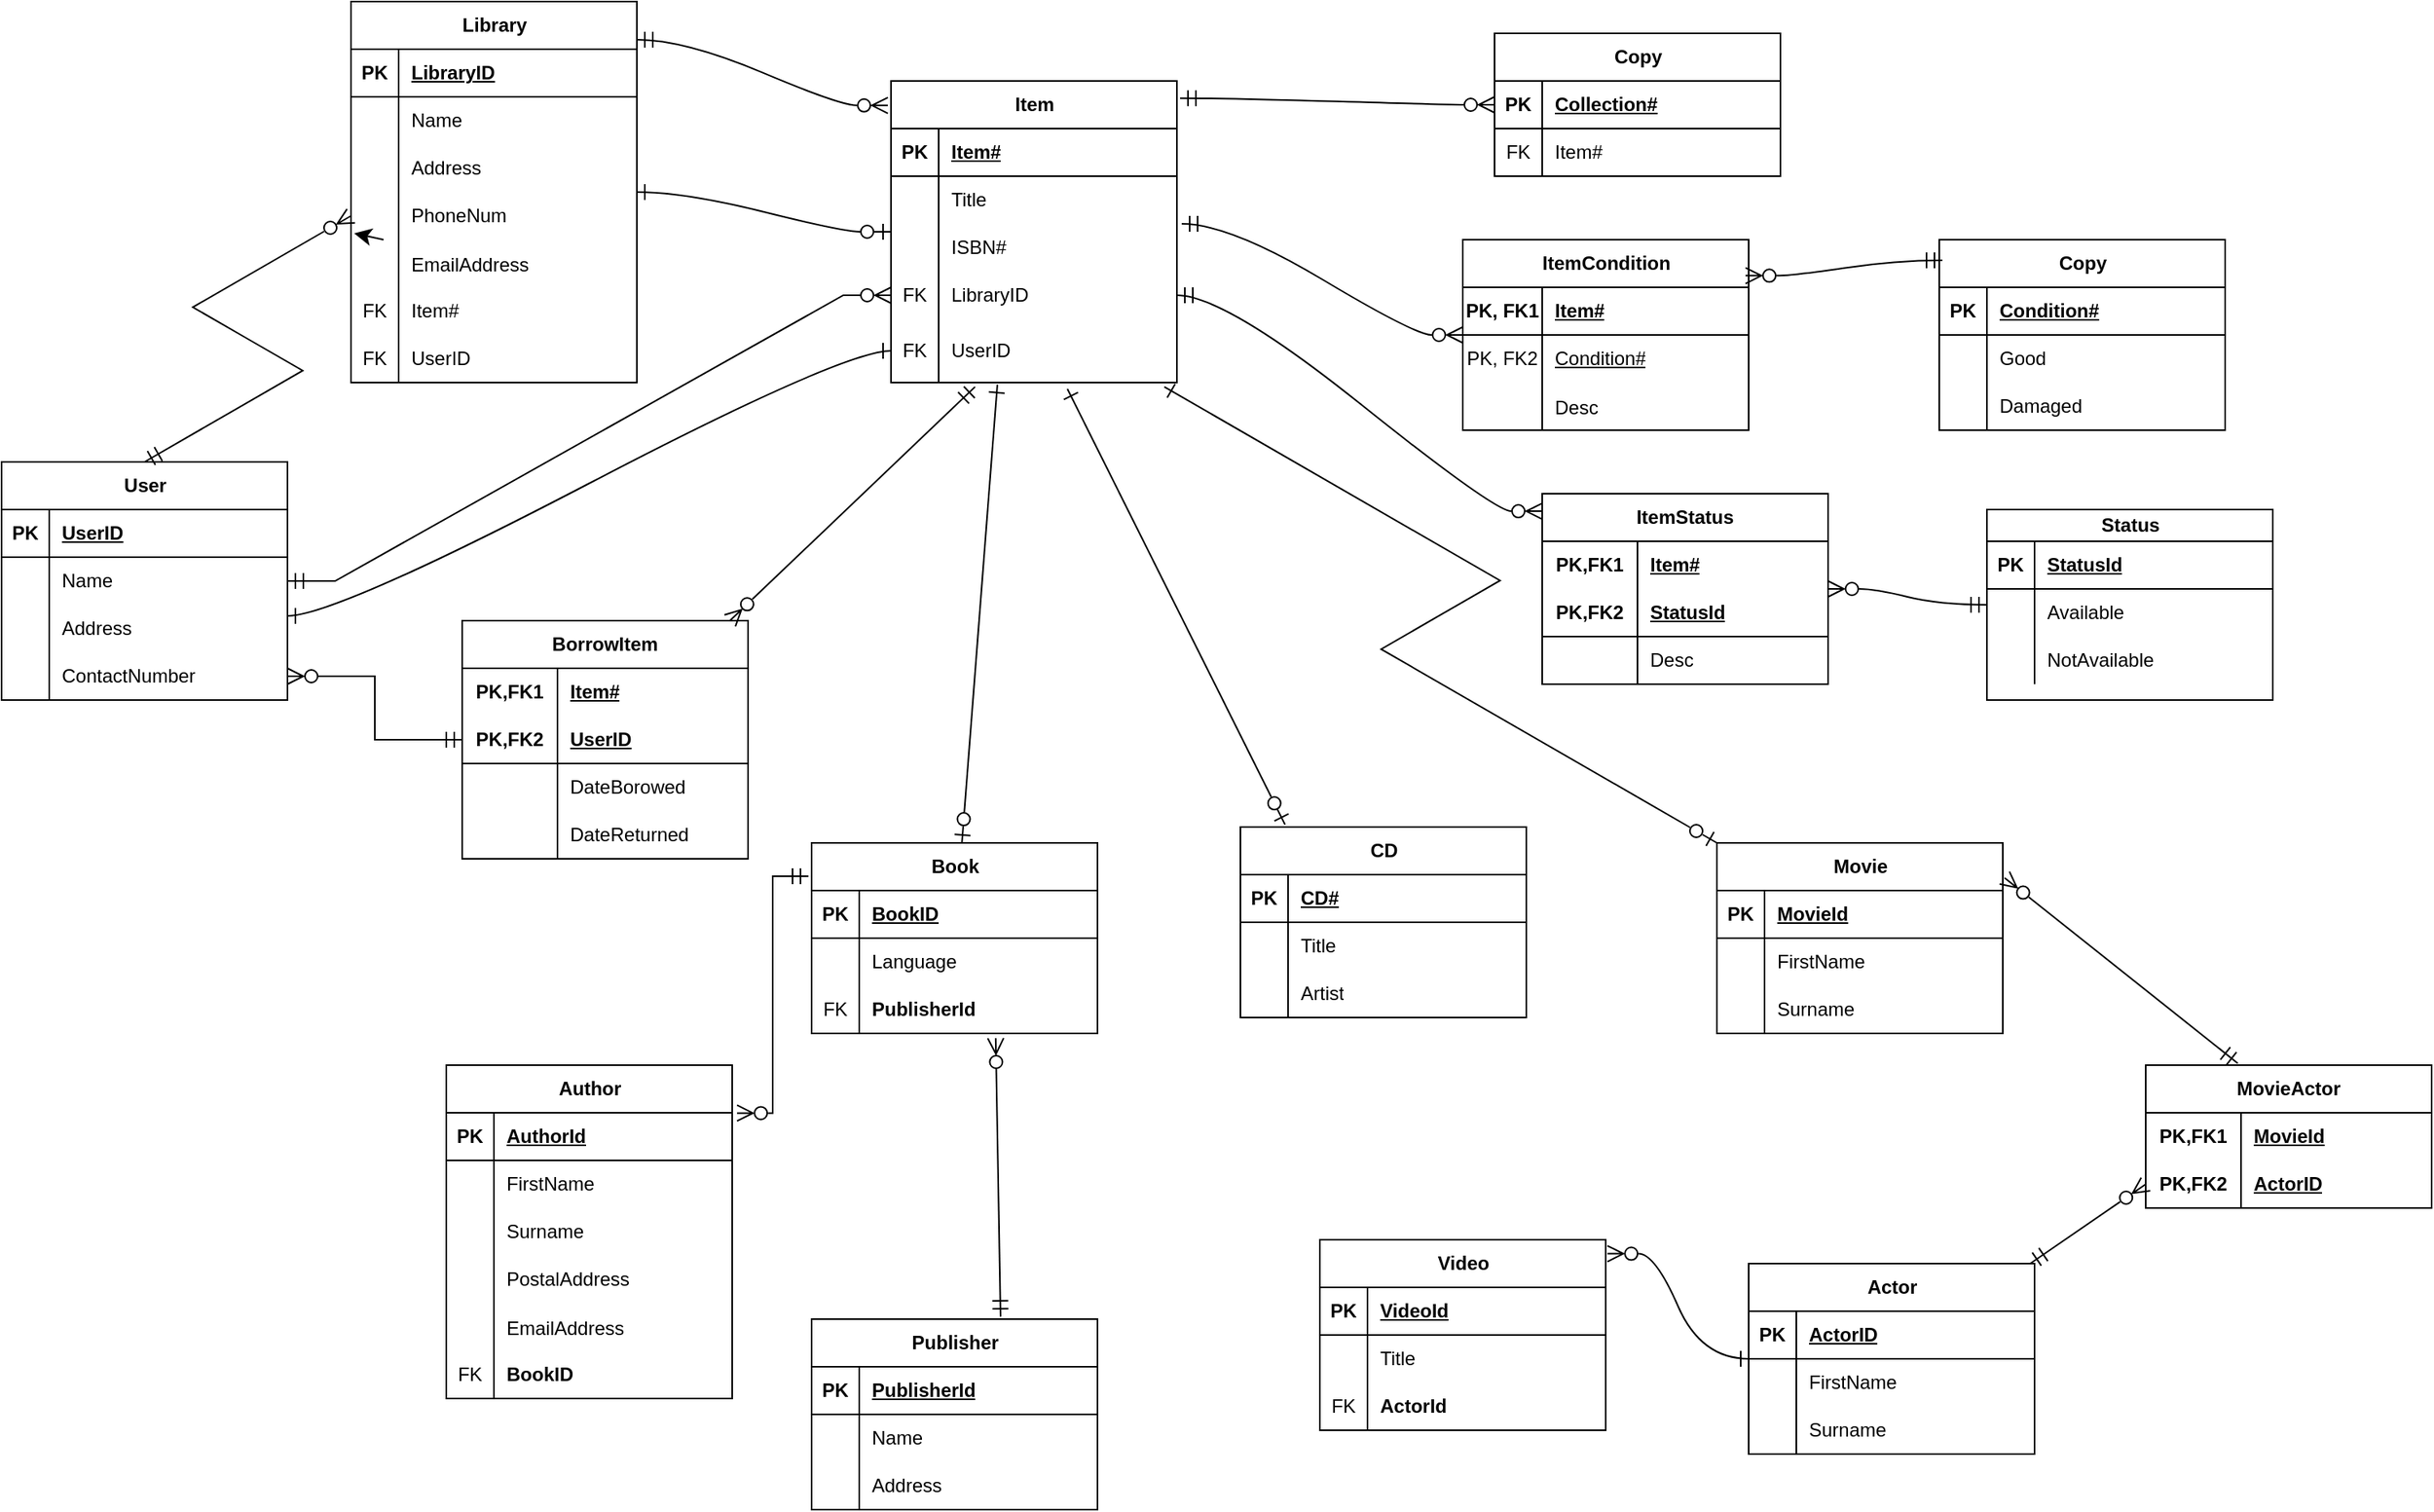 <mxfile version="24.4.0" type="github">
  <diagram id="R2lEEEUBdFMjLlhIrx00" name="Page-1">
    <mxGraphModel dx="1434" dy="830" grid="1" gridSize="10" guides="1" tooltips="1" connect="1" arrows="1" fold="1" page="1" pageScale="1" pageWidth="3300" pageHeight="4681" math="0" shadow="0" extFonts="Permanent Marker^https://fonts.googleapis.com/css?family=Permanent+Marker">
      <root>
        <mxCell id="0" />
        <mxCell id="1" parent="0" />
        <mxCell id="y1wxSQjo68bX_hoGvX7W-1" value="Library" style="shape=table;startSize=30;container=1;collapsible=1;childLayout=tableLayout;fixedRows=1;rowLines=0;fontStyle=1;align=center;resizeLast=1;html=1;" vertex="1" parent="1">
          <mxGeometry x="280" y="20" width="180" height="240" as="geometry" />
        </mxCell>
        <mxCell id="y1wxSQjo68bX_hoGvX7W-2" value="" style="shape=tableRow;horizontal=0;startSize=0;swimlaneHead=0;swimlaneBody=0;fillColor=none;collapsible=0;dropTarget=0;points=[[0,0.5],[1,0.5]];portConstraint=eastwest;top=0;left=0;right=0;bottom=1;" vertex="1" parent="y1wxSQjo68bX_hoGvX7W-1">
          <mxGeometry y="30" width="180" height="30" as="geometry" />
        </mxCell>
        <mxCell id="y1wxSQjo68bX_hoGvX7W-3" value="PK" style="shape=partialRectangle;connectable=0;fillColor=none;top=0;left=0;bottom=0;right=0;fontStyle=1;overflow=hidden;whiteSpace=wrap;html=1;" vertex="1" parent="y1wxSQjo68bX_hoGvX7W-2">
          <mxGeometry width="30" height="30" as="geometry">
            <mxRectangle width="30" height="30" as="alternateBounds" />
          </mxGeometry>
        </mxCell>
        <mxCell id="y1wxSQjo68bX_hoGvX7W-4" value="LibraryID" style="shape=partialRectangle;connectable=0;fillColor=none;top=0;left=0;bottom=0;right=0;align=left;spacingLeft=6;fontStyle=5;overflow=hidden;whiteSpace=wrap;html=1;" vertex="1" parent="y1wxSQjo68bX_hoGvX7W-2">
          <mxGeometry x="30" width="150" height="30" as="geometry">
            <mxRectangle width="150" height="30" as="alternateBounds" />
          </mxGeometry>
        </mxCell>
        <mxCell id="y1wxSQjo68bX_hoGvX7W-5" value="" style="shape=tableRow;horizontal=0;startSize=0;swimlaneHead=0;swimlaneBody=0;fillColor=none;collapsible=0;dropTarget=0;points=[[0,0.5],[1,0.5]];portConstraint=eastwest;top=0;left=0;right=0;bottom=0;" vertex="1" parent="y1wxSQjo68bX_hoGvX7W-1">
          <mxGeometry y="60" width="180" height="30" as="geometry" />
        </mxCell>
        <mxCell id="y1wxSQjo68bX_hoGvX7W-6" value="" style="shape=partialRectangle;connectable=0;fillColor=none;top=0;left=0;bottom=0;right=0;editable=1;overflow=hidden;whiteSpace=wrap;html=1;" vertex="1" parent="y1wxSQjo68bX_hoGvX7W-5">
          <mxGeometry width="30" height="30" as="geometry">
            <mxRectangle width="30" height="30" as="alternateBounds" />
          </mxGeometry>
        </mxCell>
        <mxCell id="y1wxSQjo68bX_hoGvX7W-7" value="Name" style="shape=partialRectangle;connectable=0;fillColor=none;top=0;left=0;bottom=0;right=0;align=left;spacingLeft=6;overflow=hidden;whiteSpace=wrap;html=1;" vertex="1" parent="y1wxSQjo68bX_hoGvX7W-5">
          <mxGeometry x="30" width="150" height="30" as="geometry">
            <mxRectangle width="150" height="30" as="alternateBounds" />
          </mxGeometry>
        </mxCell>
        <mxCell id="y1wxSQjo68bX_hoGvX7W-8" value="" style="shape=tableRow;horizontal=0;startSize=0;swimlaneHead=0;swimlaneBody=0;fillColor=none;collapsible=0;dropTarget=0;points=[[0,0.5],[1,0.5]];portConstraint=eastwest;top=0;left=0;right=0;bottom=0;" vertex="1" parent="y1wxSQjo68bX_hoGvX7W-1">
          <mxGeometry y="90" width="180" height="30" as="geometry" />
        </mxCell>
        <mxCell id="y1wxSQjo68bX_hoGvX7W-9" value="" style="shape=partialRectangle;connectable=0;fillColor=none;top=0;left=0;bottom=0;right=0;editable=1;overflow=hidden;whiteSpace=wrap;html=1;" vertex="1" parent="y1wxSQjo68bX_hoGvX7W-8">
          <mxGeometry width="30" height="30" as="geometry">
            <mxRectangle width="30" height="30" as="alternateBounds" />
          </mxGeometry>
        </mxCell>
        <mxCell id="y1wxSQjo68bX_hoGvX7W-10" value="Address" style="shape=partialRectangle;connectable=0;fillColor=none;top=0;left=0;bottom=0;right=0;align=left;spacingLeft=6;overflow=hidden;whiteSpace=wrap;html=1;" vertex="1" parent="y1wxSQjo68bX_hoGvX7W-8">
          <mxGeometry x="30" width="150" height="30" as="geometry">
            <mxRectangle width="150" height="30" as="alternateBounds" />
          </mxGeometry>
        </mxCell>
        <mxCell id="y1wxSQjo68bX_hoGvX7W-11" value="" style="shape=tableRow;horizontal=0;startSize=0;swimlaneHead=0;swimlaneBody=0;fillColor=none;collapsible=0;dropTarget=0;points=[[0,0.5],[1,0.5]];portConstraint=eastwest;top=0;left=0;right=0;bottom=0;" vertex="1" parent="y1wxSQjo68bX_hoGvX7W-1">
          <mxGeometry y="120" width="180" height="30" as="geometry" />
        </mxCell>
        <mxCell id="y1wxSQjo68bX_hoGvX7W-12" value="" style="shape=partialRectangle;connectable=0;fillColor=none;top=0;left=0;bottom=0;right=0;editable=1;overflow=hidden;whiteSpace=wrap;html=1;" vertex="1" parent="y1wxSQjo68bX_hoGvX7W-11">
          <mxGeometry width="30" height="30" as="geometry">
            <mxRectangle width="30" height="30" as="alternateBounds" />
          </mxGeometry>
        </mxCell>
        <mxCell id="y1wxSQjo68bX_hoGvX7W-13" value="PhoneNum" style="shape=partialRectangle;connectable=0;fillColor=none;top=0;left=0;bottom=0;right=0;align=left;spacingLeft=6;overflow=hidden;whiteSpace=wrap;html=1;" vertex="1" parent="y1wxSQjo68bX_hoGvX7W-11">
          <mxGeometry x="30" width="150" height="30" as="geometry">
            <mxRectangle width="150" height="30" as="alternateBounds" />
          </mxGeometry>
        </mxCell>
        <mxCell id="y1wxSQjo68bX_hoGvX7W-14" value="" style="shape=tableRow;horizontal=0;startSize=0;swimlaneHead=0;swimlaneBody=0;fillColor=none;collapsible=0;dropTarget=0;points=[[0,0.5],[1,0.5]];portConstraint=eastwest;top=0;left=0;right=0;bottom=0;" vertex="1" parent="y1wxSQjo68bX_hoGvX7W-1">
          <mxGeometry y="150" width="180" height="30" as="geometry" />
        </mxCell>
        <mxCell id="y1wxSQjo68bX_hoGvX7W-15" value="" style="shape=partialRectangle;connectable=0;fillColor=none;top=0;left=0;bottom=0;right=0;editable=1;overflow=hidden;" vertex="1" parent="y1wxSQjo68bX_hoGvX7W-14">
          <mxGeometry width="30" height="30" as="geometry">
            <mxRectangle width="30" height="30" as="alternateBounds" />
          </mxGeometry>
        </mxCell>
        <mxCell id="y1wxSQjo68bX_hoGvX7W-16" value="EmailAddress" style="shape=partialRectangle;connectable=0;fillColor=none;top=0;left=0;bottom=0;right=0;align=left;spacingLeft=6;overflow=hidden;" vertex="1" parent="y1wxSQjo68bX_hoGvX7W-14">
          <mxGeometry x="30" width="150" height="30" as="geometry">
            <mxRectangle width="150" height="30" as="alternateBounds" />
          </mxGeometry>
        </mxCell>
        <mxCell id="y1wxSQjo68bX_hoGvX7W-17" value="" style="shape=tableRow;horizontal=0;startSize=0;swimlaneHead=0;swimlaneBody=0;fillColor=none;collapsible=0;dropTarget=0;points=[[0,0.5],[1,0.5]];portConstraint=eastwest;top=0;left=0;right=0;bottom=0;" vertex="1" parent="y1wxSQjo68bX_hoGvX7W-1">
          <mxGeometry y="180" width="180" height="30" as="geometry" />
        </mxCell>
        <mxCell id="y1wxSQjo68bX_hoGvX7W-18" value="FK" style="shape=partialRectangle;connectable=0;fillColor=none;top=0;left=0;bottom=0;right=0;fontStyle=0;overflow=hidden;whiteSpace=wrap;html=1;" vertex="1" parent="y1wxSQjo68bX_hoGvX7W-17">
          <mxGeometry width="30" height="30" as="geometry">
            <mxRectangle width="30" height="30" as="alternateBounds" />
          </mxGeometry>
        </mxCell>
        <mxCell id="y1wxSQjo68bX_hoGvX7W-19" value="Item#" style="shape=partialRectangle;connectable=0;fillColor=none;top=0;left=0;bottom=0;right=0;align=left;spacingLeft=6;fontStyle=0;overflow=hidden;whiteSpace=wrap;html=1;" vertex="1" parent="y1wxSQjo68bX_hoGvX7W-17">
          <mxGeometry x="30" width="150" height="30" as="geometry">
            <mxRectangle width="150" height="30" as="alternateBounds" />
          </mxGeometry>
        </mxCell>
        <mxCell id="y1wxSQjo68bX_hoGvX7W-290" style="edgeStyle=none;curved=1;rounded=0;orthogonalLoop=1;jettySize=auto;html=1;entryX=0.011;entryY=-0.133;entryDx=0;entryDy=0;entryPerimeter=0;fontSize=12;startSize=8;endSize=8;" edge="1" parent="y1wxSQjo68bX_hoGvX7W-1" source="y1wxSQjo68bX_hoGvX7W-14" target="y1wxSQjo68bX_hoGvX7W-14">
          <mxGeometry relative="1" as="geometry" />
        </mxCell>
        <mxCell id="y1wxSQjo68bX_hoGvX7W-291" value="" style="shape=tableRow;horizontal=0;startSize=0;swimlaneHead=0;swimlaneBody=0;fillColor=none;collapsible=0;dropTarget=0;points=[[0,0.5],[1,0.5]];portConstraint=eastwest;top=0;left=0;right=0;bottom=0;" vertex="1" parent="y1wxSQjo68bX_hoGvX7W-1">
          <mxGeometry y="210" width="180" height="30" as="geometry" />
        </mxCell>
        <mxCell id="y1wxSQjo68bX_hoGvX7W-292" value="FK" style="shape=partialRectangle;connectable=0;fillColor=none;top=0;left=0;bottom=0;right=0;fontStyle=0;overflow=hidden;whiteSpace=wrap;html=1;" vertex="1" parent="y1wxSQjo68bX_hoGvX7W-291">
          <mxGeometry width="30" height="30" as="geometry">
            <mxRectangle width="30" height="30" as="alternateBounds" />
          </mxGeometry>
        </mxCell>
        <mxCell id="y1wxSQjo68bX_hoGvX7W-293" value="UserID" style="shape=partialRectangle;connectable=0;fillColor=none;top=0;left=0;bottom=0;right=0;align=left;spacingLeft=6;fontStyle=0;overflow=hidden;whiteSpace=wrap;html=1;" vertex="1" parent="y1wxSQjo68bX_hoGvX7W-291">
          <mxGeometry x="30" width="150" height="30" as="geometry">
            <mxRectangle width="150" height="30" as="alternateBounds" />
          </mxGeometry>
        </mxCell>
        <mxCell id="y1wxSQjo68bX_hoGvX7W-20" value="Item" style="shape=table;startSize=30;container=1;collapsible=1;childLayout=tableLayout;fixedRows=1;rowLines=0;fontStyle=1;align=center;resizeLast=1;html=1;" vertex="1" parent="1">
          <mxGeometry x="620" y="70" width="180" height="190" as="geometry" />
        </mxCell>
        <mxCell id="y1wxSQjo68bX_hoGvX7W-21" value="" style="shape=tableRow;horizontal=0;startSize=0;swimlaneHead=0;swimlaneBody=0;fillColor=none;collapsible=0;dropTarget=0;points=[[0,0.5],[1,0.5]];portConstraint=eastwest;top=0;left=0;right=0;bottom=1;" vertex="1" parent="y1wxSQjo68bX_hoGvX7W-20">
          <mxGeometry y="30" width="180" height="30" as="geometry" />
        </mxCell>
        <mxCell id="y1wxSQjo68bX_hoGvX7W-22" value="PK" style="shape=partialRectangle;connectable=0;fillColor=none;top=0;left=0;bottom=0;right=0;fontStyle=1;overflow=hidden;whiteSpace=wrap;html=1;" vertex="1" parent="y1wxSQjo68bX_hoGvX7W-21">
          <mxGeometry width="30" height="30" as="geometry">
            <mxRectangle width="30" height="30" as="alternateBounds" />
          </mxGeometry>
        </mxCell>
        <mxCell id="y1wxSQjo68bX_hoGvX7W-23" value="Item#" style="shape=partialRectangle;connectable=0;fillColor=none;top=0;left=0;bottom=0;right=0;align=left;spacingLeft=6;fontStyle=5;overflow=hidden;whiteSpace=wrap;html=1;" vertex="1" parent="y1wxSQjo68bX_hoGvX7W-21">
          <mxGeometry x="30" width="150" height="30" as="geometry">
            <mxRectangle width="150" height="30" as="alternateBounds" />
          </mxGeometry>
        </mxCell>
        <mxCell id="y1wxSQjo68bX_hoGvX7W-24" value="" style="shape=tableRow;horizontal=0;startSize=0;swimlaneHead=0;swimlaneBody=0;fillColor=none;collapsible=0;dropTarget=0;points=[[0,0.5],[1,0.5]];portConstraint=eastwest;top=0;left=0;right=0;bottom=0;" vertex="1" parent="y1wxSQjo68bX_hoGvX7W-20">
          <mxGeometry y="60" width="180" height="30" as="geometry" />
        </mxCell>
        <mxCell id="y1wxSQjo68bX_hoGvX7W-25" value="" style="shape=partialRectangle;connectable=0;fillColor=none;top=0;left=0;bottom=0;right=0;editable=1;overflow=hidden;whiteSpace=wrap;html=1;" vertex="1" parent="y1wxSQjo68bX_hoGvX7W-24">
          <mxGeometry width="30" height="30" as="geometry">
            <mxRectangle width="30" height="30" as="alternateBounds" />
          </mxGeometry>
        </mxCell>
        <mxCell id="y1wxSQjo68bX_hoGvX7W-26" value="Title" style="shape=partialRectangle;connectable=0;fillColor=none;top=0;left=0;bottom=0;right=0;align=left;spacingLeft=6;overflow=hidden;whiteSpace=wrap;html=1;" vertex="1" parent="y1wxSQjo68bX_hoGvX7W-24">
          <mxGeometry x="30" width="150" height="30" as="geometry">
            <mxRectangle width="150" height="30" as="alternateBounds" />
          </mxGeometry>
        </mxCell>
        <mxCell id="y1wxSQjo68bX_hoGvX7W-27" value="" style="shape=tableRow;horizontal=0;startSize=0;swimlaneHead=0;swimlaneBody=0;fillColor=none;collapsible=0;dropTarget=0;points=[[0,0.5],[1,0.5]];portConstraint=eastwest;top=0;left=0;right=0;bottom=0;" vertex="1" parent="y1wxSQjo68bX_hoGvX7W-20">
          <mxGeometry y="90" width="180" height="30" as="geometry" />
        </mxCell>
        <mxCell id="y1wxSQjo68bX_hoGvX7W-28" value="" style="shape=partialRectangle;connectable=0;fillColor=none;top=0;left=0;bottom=0;right=0;editable=1;overflow=hidden;whiteSpace=wrap;html=1;" vertex="1" parent="y1wxSQjo68bX_hoGvX7W-27">
          <mxGeometry width="30" height="30" as="geometry">
            <mxRectangle width="30" height="30" as="alternateBounds" />
          </mxGeometry>
        </mxCell>
        <mxCell id="y1wxSQjo68bX_hoGvX7W-29" value="ISBN#" style="shape=partialRectangle;connectable=0;fillColor=none;top=0;left=0;bottom=0;right=0;align=left;spacingLeft=6;overflow=hidden;whiteSpace=wrap;html=1;" vertex="1" parent="y1wxSQjo68bX_hoGvX7W-27">
          <mxGeometry x="30" width="150" height="30" as="geometry">
            <mxRectangle width="150" height="30" as="alternateBounds" />
          </mxGeometry>
        </mxCell>
        <mxCell id="y1wxSQjo68bX_hoGvX7W-33" value="" style="shape=tableRow;horizontal=0;startSize=0;swimlaneHead=0;swimlaneBody=0;fillColor=none;collapsible=0;dropTarget=0;points=[[0,0.5],[1,0.5]];portConstraint=eastwest;top=0;left=0;right=0;bottom=0;" vertex="1" parent="y1wxSQjo68bX_hoGvX7W-20">
          <mxGeometry y="120" width="180" height="30" as="geometry" />
        </mxCell>
        <mxCell id="y1wxSQjo68bX_hoGvX7W-34" value="FK" style="shape=partialRectangle;connectable=0;fillColor=none;top=0;left=0;bottom=0;right=0;fontStyle=0;overflow=hidden;whiteSpace=wrap;html=1;" vertex="1" parent="y1wxSQjo68bX_hoGvX7W-33">
          <mxGeometry width="30" height="30" as="geometry">
            <mxRectangle width="30" height="30" as="alternateBounds" />
          </mxGeometry>
        </mxCell>
        <mxCell id="y1wxSQjo68bX_hoGvX7W-35" value="LibraryID" style="shape=partialRectangle;connectable=0;fillColor=none;top=0;left=0;bottom=0;right=0;align=left;spacingLeft=6;fontStyle=0;overflow=hidden;whiteSpace=wrap;html=1;" vertex="1" parent="y1wxSQjo68bX_hoGvX7W-33">
          <mxGeometry x="30" width="150" height="30" as="geometry">
            <mxRectangle width="150" height="30" as="alternateBounds" />
          </mxGeometry>
        </mxCell>
        <mxCell id="y1wxSQjo68bX_hoGvX7W-286" value="" style="shape=tableRow;horizontal=0;startSize=0;swimlaneHead=0;swimlaneBody=0;fillColor=none;collapsible=0;dropTarget=0;points=[[0,0.5],[1,0.5]];portConstraint=eastwest;top=0;left=0;right=0;bottom=0;" vertex="1" parent="y1wxSQjo68bX_hoGvX7W-20">
          <mxGeometry y="150" width="180" height="40" as="geometry" />
        </mxCell>
        <mxCell id="y1wxSQjo68bX_hoGvX7W-287" value="FK" style="shape=partialRectangle;connectable=0;fillColor=none;top=0;left=0;bottom=0;right=0;fontStyle=0;overflow=hidden;whiteSpace=wrap;html=1;" vertex="1" parent="y1wxSQjo68bX_hoGvX7W-286">
          <mxGeometry width="30" height="40" as="geometry">
            <mxRectangle width="30" height="40" as="alternateBounds" />
          </mxGeometry>
        </mxCell>
        <mxCell id="y1wxSQjo68bX_hoGvX7W-288" value="UserID" style="shape=partialRectangle;connectable=0;fillColor=none;top=0;left=0;bottom=0;right=0;align=left;spacingLeft=6;fontStyle=0;overflow=hidden;whiteSpace=wrap;html=1;" vertex="1" parent="y1wxSQjo68bX_hoGvX7W-286">
          <mxGeometry x="30" width="150" height="40" as="geometry">
            <mxRectangle width="150" height="40" as="alternateBounds" />
          </mxGeometry>
        </mxCell>
        <mxCell id="y1wxSQjo68bX_hoGvX7W-40" value="Copy" style="shape=table;startSize=30;container=1;collapsible=1;childLayout=tableLayout;fixedRows=1;rowLines=0;fontStyle=1;align=center;resizeLast=1;html=1;" vertex="1" parent="1">
          <mxGeometry x="1000" y="40" width="180" height="90" as="geometry" />
        </mxCell>
        <mxCell id="y1wxSQjo68bX_hoGvX7W-41" value="" style="shape=tableRow;horizontal=0;startSize=0;swimlaneHead=0;swimlaneBody=0;fillColor=none;collapsible=0;dropTarget=0;points=[[0,0.5],[1,0.5]];portConstraint=eastwest;top=0;left=0;right=0;bottom=1;" vertex="1" parent="y1wxSQjo68bX_hoGvX7W-40">
          <mxGeometry y="30" width="180" height="30" as="geometry" />
        </mxCell>
        <mxCell id="y1wxSQjo68bX_hoGvX7W-42" value="PK" style="shape=partialRectangle;connectable=0;fillColor=none;top=0;left=0;bottom=0;right=0;fontStyle=1;overflow=hidden;whiteSpace=wrap;html=1;" vertex="1" parent="y1wxSQjo68bX_hoGvX7W-41">
          <mxGeometry width="30" height="30" as="geometry">
            <mxRectangle width="30" height="30" as="alternateBounds" />
          </mxGeometry>
        </mxCell>
        <mxCell id="y1wxSQjo68bX_hoGvX7W-43" value="Collection#" style="shape=partialRectangle;connectable=0;fillColor=none;top=0;left=0;bottom=0;right=0;align=left;spacingLeft=6;fontStyle=5;overflow=hidden;whiteSpace=wrap;html=1;" vertex="1" parent="y1wxSQjo68bX_hoGvX7W-41">
          <mxGeometry x="30" width="150" height="30" as="geometry">
            <mxRectangle width="150" height="30" as="alternateBounds" />
          </mxGeometry>
        </mxCell>
        <mxCell id="y1wxSQjo68bX_hoGvX7W-44" value="" style="shape=tableRow;horizontal=0;startSize=0;swimlaneHead=0;swimlaneBody=0;fillColor=none;collapsible=0;dropTarget=0;points=[[0,0.5],[1,0.5]];portConstraint=eastwest;top=0;left=0;right=0;bottom=0;" vertex="1" parent="y1wxSQjo68bX_hoGvX7W-40">
          <mxGeometry y="60" width="180" height="30" as="geometry" />
        </mxCell>
        <mxCell id="y1wxSQjo68bX_hoGvX7W-45" value="FK" style="shape=partialRectangle;connectable=0;fillColor=none;top=0;left=0;bottom=0;right=0;editable=1;overflow=hidden;whiteSpace=wrap;html=1;" vertex="1" parent="y1wxSQjo68bX_hoGvX7W-44">
          <mxGeometry width="30" height="30" as="geometry">
            <mxRectangle width="30" height="30" as="alternateBounds" />
          </mxGeometry>
        </mxCell>
        <mxCell id="y1wxSQjo68bX_hoGvX7W-46" value="Item#" style="shape=partialRectangle;connectable=0;fillColor=none;top=0;left=0;bottom=0;right=0;align=left;spacingLeft=6;overflow=hidden;whiteSpace=wrap;html=1;" vertex="1" parent="y1wxSQjo68bX_hoGvX7W-44">
          <mxGeometry x="30" width="150" height="30" as="geometry">
            <mxRectangle width="150" height="30" as="alternateBounds" />
          </mxGeometry>
        </mxCell>
        <mxCell id="y1wxSQjo68bX_hoGvX7W-53" value="" style="edgeStyle=entityRelationEdgeStyle;fontSize=12;html=1;endArrow=ERzeroToMany;endFill=0;rounded=0;startSize=8;endSize=8;curved=1;exitX=1;exitY=0.1;exitDx=0;exitDy=0;exitPerimeter=0;entryX=-0.011;entryY=0.081;entryDx=0;entryDy=0;entryPerimeter=0;startArrow=ERmandOne;startFill=0;" edge="1" parent="1" source="y1wxSQjo68bX_hoGvX7W-1" target="y1wxSQjo68bX_hoGvX7W-20">
          <mxGeometry width="100" height="100" relative="1" as="geometry">
            <mxPoint x="860" y="480" as="sourcePoint" />
            <mxPoint x="960" y="380" as="targetPoint" />
          </mxGeometry>
        </mxCell>
        <mxCell id="y1wxSQjo68bX_hoGvX7W-54" value="" style="edgeStyle=entityRelationEdgeStyle;fontSize=12;html=1;endArrow=ERzeroToOne;endFill=0;rounded=0;startSize=8;endSize=8;curved=1;startArrow=ERone;startFill=0;" edge="1" parent="1" source="y1wxSQjo68bX_hoGvX7W-1" target="y1wxSQjo68bX_hoGvX7W-20">
          <mxGeometry width="100" height="100" relative="1" as="geometry">
            <mxPoint x="850" y="420" as="sourcePoint" />
            <mxPoint x="960" y="320" as="targetPoint" />
          </mxGeometry>
        </mxCell>
        <mxCell id="y1wxSQjo68bX_hoGvX7W-55" value="" style="edgeStyle=entityRelationEdgeStyle;fontSize=12;html=1;endArrow=ERzeroToMany;endFill=0;rounded=0;startSize=8;endSize=8;curved=1;exitX=1.011;exitY=0.057;exitDx=0;exitDy=0;exitPerimeter=0;startArrow=ERmandOne;startFill=0;" edge="1" parent="1" source="y1wxSQjo68bX_hoGvX7W-20" target="y1wxSQjo68bX_hoGvX7W-40">
          <mxGeometry width="100" height="100" relative="1" as="geometry">
            <mxPoint x="860" y="420" as="sourcePoint" />
            <mxPoint x="960" y="320" as="targetPoint" />
          </mxGeometry>
        </mxCell>
        <mxCell id="y1wxSQjo68bX_hoGvX7W-56" value="ItemCondition" style="shape=table;startSize=30;container=1;collapsible=1;childLayout=tableLayout;fixedRows=1;rowLines=0;fontStyle=1;align=center;resizeLast=1;html=1;" vertex="1" parent="1">
          <mxGeometry x="980" y="170" width="180" height="120" as="geometry" />
        </mxCell>
        <mxCell id="y1wxSQjo68bX_hoGvX7W-57" value="" style="shape=tableRow;horizontal=0;startSize=0;swimlaneHead=0;swimlaneBody=0;fillColor=none;collapsible=0;dropTarget=0;points=[[0,0.5],[1,0.5]];portConstraint=eastwest;top=0;left=0;right=0;bottom=1;" vertex="1" parent="y1wxSQjo68bX_hoGvX7W-56">
          <mxGeometry y="30" width="180" height="30" as="geometry" />
        </mxCell>
        <mxCell id="y1wxSQjo68bX_hoGvX7W-58" value="PK, FK1" style="shape=partialRectangle;connectable=0;fillColor=none;top=0;left=0;bottom=0;right=0;fontStyle=1;overflow=hidden;whiteSpace=wrap;html=1;" vertex="1" parent="y1wxSQjo68bX_hoGvX7W-57">
          <mxGeometry width="50" height="30" as="geometry">
            <mxRectangle width="50" height="30" as="alternateBounds" />
          </mxGeometry>
        </mxCell>
        <mxCell id="y1wxSQjo68bX_hoGvX7W-59" value="Item#" style="shape=partialRectangle;connectable=0;fillColor=none;top=0;left=0;bottom=0;right=0;align=left;spacingLeft=6;fontStyle=5;overflow=hidden;whiteSpace=wrap;html=1;" vertex="1" parent="y1wxSQjo68bX_hoGvX7W-57">
          <mxGeometry x="50" width="130" height="30" as="geometry">
            <mxRectangle width="130" height="30" as="alternateBounds" />
          </mxGeometry>
        </mxCell>
        <mxCell id="y1wxSQjo68bX_hoGvX7W-60" value="" style="shape=tableRow;horizontal=0;startSize=0;swimlaneHead=0;swimlaneBody=0;fillColor=none;collapsible=0;dropTarget=0;points=[[0,0.5],[1,0.5]];portConstraint=eastwest;top=0;left=0;right=0;bottom=0;" vertex="1" parent="y1wxSQjo68bX_hoGvX7W-56">
          <mxGeometry y="60" width="180" height="30" as="geometry" />
        </mxCell>
        <mxCell id="y1wxSQjo68bX_hoGvX7W-61" value="PK, FK2" style="shape=partialRectangle;connectable=0;fillColor=none;top=0;left=0;bottom=0;right=0;editable=1;overflow=hidden;whiteSpace=wrap;html=1;" vertex="1" parent="y1wxSQjo68bX_hoGvX7W-60">
          <mxGeometry width="50" height="30" as="geometry">
            <mxRectangle width="50" height="30" as="alternateBounds" />
          </mxGeometry>
        </mxCell>
        <mxCell id="y1wxSQjo68bX_hoGvX7W-62" value="&lt;u&gt;Condition#&lt;/u&gt;" style="shape=partialRectangle;connectable=0;fillColor=none;top=0;left=0;bottom=0;right=0;align=left;spacingLeft=6;overflow=hidden;whiteSpace=wrap;html=1;" vertex="1" parent="y1wxSQjo68bX_hoGvX7W-60">
          <mxGeometry x="50" width="130" height="30" as="geometry">
            <mxRectangle width="130" height="30" as="alternateBounds" />
          </mxGeometry>
        </mxCell>
        <mxCell id="y1wxSQjo68bX_hoGvX7W-111" value="" style="shape=tableRow;horizontal=0;startSize=0;swimlaneHead=0;swimlaneBody=0;fillColor=none;collapsible=0;dropTarget=0;points=[[0,0.5],[1,0.5]];portConstraint=eastwest;top=0;left=0;right=0;bottom=0;" vertex="1" parent="y1wxSQjo68bX_hoGvX7W-56">
          <mxGeometry y="90" width="180" height="30" as="geometry" />
        </mxCell>
        <mxCell id="y1wxSQjo68bX_hoGvX7W-112" value="" style="shape=partialRectangle;connectable=0;fillColor=none;top=0;left=0;bottom=0;right=0;editable=1;overflow=hidden;" vertex="1" parent="y1wxSQjo68bX_hoGvX7W-111">
          <mxGeometry width="50" height="30" as="geometry">
            <mxRectangle width="50" height="30" as="alternateBounds" />
          </mxGeometry>
        </mxCell>
        <mxCell id="y1wxSQjo68bX_hoGvX7W-113" value="Desc" style="shape=partialRectangle;connectable=0;fillColor=none;top=0;left=0;bottom=0;right=0;align=left;spacingLeft=6;overflow=hidden;" vertex="1" parent="y1wxSQjo68bX_hoGvX7W-111">
          <mxGeometry x="50" width="130" height="30" as="geometry">
            <mxRectangle width="130" height="30" as="alternateBounds" />
          </mxGeometry>
        </mxCell>
        <mxCell id="y1wxSQjo68bX_hoGvX7W-69" value="" style="edgeStyle=entityRelationEdgeStyle;fontSize=12;html=1;endArrow=ERzeroToMany;endFill=0;rounded=0;startSize=8;endSize=8;curved=1;exitX=1.017;exitY=0;exitDx=0;exitDy=0;exitPerimeter=0;startArrow=ERmandOne;startFill=0;" edge="1" parent="1" source="y1wxSQjo68bX_hoGvX7W-27" target="y1wxSQjo68bX_hoGvX7W-56">
          <mxGeometry width="100" height="100" relative="1" as="geometry">
            <mxPoint x="810" y="90" as="sourcePoint" />
            <mxPoint x="960" y="320" as="targetPoint" />
          </mxGeometry>
        </mxCell>
        <mxCell id="y1wxSQjo68bX_hoGvX7W-70" value="Copy" style="shape=table;startSize=30;container=1;collapsible=1;childLayout=tableLayout;fixedRows=1;rowLines=0;fontStyle=1;align=center;resizeLast=1;html=1;" vertex="1" parent="1">
          <mxGeometry x="1280" y="170" width="180" height="120" as="geometry" />
        </mxCell>
        <mxCell id="y1wxSQjo68bX_hoGvX7W-71" value="" style="shape=tableRow;horizontal=0;startSize=0;swimlaneHead=0;swimlaneBody=0;fillColor=none;collapsible=0;dropTarget=0;points=[[0,0.5],[1,0.5]];portConstraint=eastwest;top=0;left=0;right=0;bottom=1;" vertex="1" parent="y1wxSQjo68bX_hoGvX7W-70">
          <mxGeometry y="30" width="180" height="30" as="geometry" />
        </mxCell>
        <mxCell id="y1wxSQjo68bX_hoGvX7W-72" value="PK" style="shape=partialRectangle;connectable=0;fillColor=none;top=0;left=0;bottom=0;right=0;fontStyle=1;overflow=hidden;whiteSpace=wrap;html=1;" vertex="1" parent="y1wxSQjo68bX_hoGvX7W-71">
          <mxGeometry width="30" height="30" as="geometry">
            <mxRectangle width="30" height="30" as="alternateBounds" />
          </mxGeometry>
        </mxCell>
        <mxCell id="y1wxSQjo68bX_hoGvX7W-73" value="Condition#" style="shape=partialRectangle;connectable=0;fillColor=none;top=0;left=0;bottom=0;right=0;align=left;spacingLeft=6;fontStyle=5;overflow=hidden;whiteSpace=wrap;html=1;" vertex="1" parent="y1wxSQjo68bX_hoGvX7W-71">
          <mxGeometry x="30" width="150" height="30" as="geometry">
            <mxRectangle width="150" height="30" as="alternateBounds" />
          </mxGeometry>
        </mxCell>
        <mxCell id="y1wxSQjo68bX_hoGvX7W-74" value="" style="shape=tableRow;horizontal=0;startSize=0;swimlaneHead=0;swimlaneBody=0;fillColor=none;collapsible=0;dropTarget=0;points=[[0,0.5],[1,0.5]];portConstraint=eastwest;top=0;left=0;right=0;bottom=0;" vertex="1" parent="y1wxSQjo68bX_hoGvX7W-70">
          <mxGeometry y="60" width="180" height="30" as="geometry" />
        </mxCell>
        <mxCell id="y1wxSQjo68bX_hoGvX7W-75" value="" style="shape=partialRectangle;connectable=0;fillColor=none;top=0;left=0;bottom=0;right=0;editable=1;overflow=hidden;whiteSpace=wrap;html=1;" vertex="1" parent="y1wxSQjo68bX_hoGvX7W-74">
          <mxGeometry width="30" height="30" as="geometry">
            <mxRectangle width="30" height="30" as="alternateBounds" />
          </mxGeometry>
        </mxCell>
        <mxCell id="y1wxSQjo68bX_hoGvX7W-76" value="Good" style="shape=partialRectangle;connectable=0;fillColor=none;top=0;left=0;bottom=0;right=0;align=left;spacingLeft=6;overflow=hidden;whiteSpace=wrap;html=1;" vertex="1" parent="y1wxSQjo68bX_hoGvX7W-74">
          <mxGeometry x="30" width="150" height="30" as="geometry">
            <mxRectangle width="150" height="30" as="alternateBounds" />
          </mxGeometry>
        </mxCell>
        <mxCell id="y1wxSQjo68bX_hoGvX7W-77" value="" style="shape=tableRow;horizontal=0;startSize=0;swimlaneHead=0;swimlaneBody=0;fillColor=none;collapsible=0;dropTarget=0;points=[[0,0.5],[1,0.5]];portConstraint=eastwest;top=0;left=0;right=0;bottom=0;" vertex="1" parent="y1wxSQjo68bX_hoGvX7W-70">
          <mxGeometry y="90" width="180" height="30" as="geometry" />
        </mxCell>
        <mxCell id="y1wxSQjo68bX_hoGvX7W-78" value="" style="shape=partialRectangle;connectable=0;fillColor=none;top=0;left=0;bottom=0;right=0;editable=1;overflow=hidden;whiteSpace=wrap;html=1;" vertex="1" parent="y1wxSQjo68bX_hoGvX7W-77">
          <mxGeometry width="30" height="30" as="geometry">
            <mxRectangle width="30" height="30" as="alternateBounds" />
          </mxGeometry>
        </mxCell>
        <mxCell id="y1wxSQjo68bX_hoGvX7W-79" value="Damaged" style="shape=partialRectangle;connectable=0;fillColor=none;top=0;left=0;bottom=0;right=0;align=left;spacingLeft=6;overflow=hidden;whiteSpace=wrap;html=1;" vertex="1" parent="y1wxSQjo68bX_hoGvX7W-77">
          <mxGeometry x="30" width="150" height="30" as="geometry">
            <mxRectangle width="150" height="30" as="alternateBounds" />
          </mxGeometry>
        </mxCell>
        <mxCell id="y1wxSQjo68bX_hoGvX7W-83" value="" style="edgeStyle=entityRelationEdgeStyle;fontSize=12;html=1;endArrow=ERmandOne;endFill=0;rounded=0;startSize=8;endSize=8;curved=1;entryX=0.011;entryY=0.108;entryDx=0;entryDy=0;entryPerimeter=0;exitX=0.989;exitY=0.189;exitDx=0;exitDy=0;exitPerimeter=0;startArrow=ERzeroToMany;startFill=0;" edge="1" parent="1" source="y1wxSQjo68bX_hoGvX7W-56" target="y1wxSQjo68bX_hoGvX7W-70">
          <mxGeometry width="100" height="100" relative="1" as="geometry">
            <mxPoint x="860" y="420" as="sourcePoint" />
            <mxPoint x="960" y="320" as="targetPoint" />
          </mxGeometry>
        </mxCell>
        <mxCell id="y1wxSQjo68bX_hoGvX7W-84" value="Status" style="shape=table;startSize=20;container=1;collapsible=1;childLayout=tableLayout;fixedRows=1;rowLines=0;fontStyle=1;align=center;resizeLast=1;html=1;" vertex="1" parent="1">
          <mxGeometry x="1310" y="340" width="180" height="120" as="geometry" />
        </mxCell>
        <mxCell id="y1wxSQjo68bX_hoGvX7W-85" value="" style="shape=tableRow;horizontal=0;startSize=0;swimlaneHead=0;swimlaneBody=0;fillColor=none;collapsible=0;dropTarget=0;points=[[0,0.5],[1,0.5]];portConstraint=eastwest;top=0;left=0;right=0;bottom=1;" vertex="1" parent="y1wxSQjo68bX_hoGvX7W-84">
          <mxGeometry y="20" width="180" height="30" as="geometry" />
        </mxCell>
        <mxCell id="y1wxSQjo68bX_hoGvX7W-86" value="PK" style="shape=partialRectangle;connectable=0;fillColor=none;top=0;left=0;bottom=0;right=0;fontStyle=1;overflow=hidden;whiteSpace=wrap;html=1;" vertex="1" parent="y1wxSQjo68bX_hoGvX7W-85">
          <mxGeometry width="30" height="30" as="geometry">
            <mxRectangle width="30" height="30" as="alternateBounds" />
          </mxGeometry>
        </mxCell>
        <mxCell id="y1wxSQjo68bX_hoGvX7W-87" value="StatusId" style="shape=partialRectangle;connectable=0;fillColor=none;top=0;left=0;bottom=0;right=0;align=left;spacingLeft=6;fontStyle=5;overflow=hidden;whiteSpace=wrap;html=1;" vertex="1" parent="y1wxSQjo68bX_hoGvX7W-85">
          <mxGeometry x="30" width="150" height="30" as="geometry">
            <mxRectangle width="150" height="30" as="alternateBounds" />
          </mxGeometry>
        </mxCell>
        <mxCell id="y1wxSQjo68bX_hoGvX7W-88" value="" style="shape=tableRow;horizontal=0;startSize=0;swimlaneHead=0;swimlaneBody=0;fillColor=none;collapsible=0;dropTarget=0;points=[[0,0.5],[1,0.5]];portConstraint=eastwest;top=0;left=0;right=0;bottom=0;" vertex="1" parent="y1wxSQjo68bX_hoGvX7W-84">
          <mxGeometry y="50" width="180" height="30" as="geometry" />
        </mxCell>
        <mxCell id="y1wxSQjo68bX_hoGvX7W-89" value="" style="shape=partialRectangle;connectable=0;fillColor=none;top=0;left=0;bottom=0;right=0;editable=1;overflow=hidden;whiteSpace=wrap;html=1;" vertex="1" parent="y1wxSQjo68bX_hoGvX7W-88">
          <mxGeometry width="30" height="30" as="geometry">
            <mxRectangle width="30" height="30" as="alternateBounds" />
          </mxGeometry>
        </mxCell>
        <mxCell id="y1wxSQjo68bX_hoGvX7W-90" value="Available" style="shape=partialRectangle;connectable=0;fillColor=none;top=0;left=0;bottom=0;right=0;align=left;spacingLeft=6;overflow=hidden;whiteSpace=wrap;html=1;" vertex="1" parent="y1wxSQjo68bX_hoGvX7W-88">
          <mxGeometry x="30" width="150" height="30" as="geometry">
            <mxRectangle width="150" height="30" as="alternateBounds" />
          </mxGeometry>
        </mxCell>
        <mxCell id="y1wxSQjo68bX_hoGvX7W-91" value="" style="shape=tableRow;horizontal=0;startSize=0;swimlaneHead=0;swimlaneBody=0;fillColor=none;collapsible=0;dropTarget=0;points=[[0,0.5],[1,0.5]];portConstraint=eastwest;top=0;left=0;right=0;bottom=0;" vertex="1" parent="y1wxSQjo68bX_hoGvX7W-84">
          <mxGeometry y="80" width="180" height="30" as="geometry" />
        </mxCell>
        <mxCell id="y1wxSQjo68bX_hoGvX7W-92" value="" style="shape=partialRectangle;connectable=0;fillColor=none;top=0;left=0;bottom=0;right=0;editable=1;overflow=hidden;whiteSpace=wrap;html=1;" vertex="1" parent="y1wxSQjo68bX_hoGvX7W-91">
          <mxGeometry width="30" height="30" as="geometry">
            <mxRectangle width="30" height="30" as="alternateBounds" />
          </mxGeometry>
        </mxCell>
        <mxCell id="y1wxSQjo68bX_hoGvX7W-93" value="NotAvailable" style="shape=partialRectangle;connectable=0;fillColor=none;top=0;left=0;bottom=0;right=0;align=left;spacingLeft=6;overflow=hidden;whiteSpace=wrap;html=1;" vertex="1" parent="y1wxSQjo68bX_hoGvX7W-91">
          <mxGeometry x="30" width="150" height="30" as="geometry">
            <mxRectangle width="150" height="30" as="alternateBounds" />
          </mxGeometry>
        </mxCell>
        <mxCell id="y1wxSQjo68bX_hoGvX7W-97" value="ItemStatus" style="shape=table;startSize=30;container=1;collapsible=1;childLayout=tableLayout;fixedRows=1;rowLines=0;fontStyle=1;align=center;resizeLast=1;html=1;whiteSpace=wrap;" vertex="1" parent="1">
          <mxGeometry x="1030" y="330" width="180" height="120" as="geometry" />
        </mxCell>
        <mxCell id="y1wxSQjo68bX_hoGvX7W-98" value="" style="shape=tableRow;horizontal=0;startSize=0;swimlaneHead=0;swimlaneBody=0;fillColor=none;collapsible=0;dropTarget=0;points=[[0,0.5],[1,0.5]];portConstraint=eastwest;top=0;left=0;right=0;bottom=0;html=1;" vertex="1" parent="y1wxSQjo68bX_hoGvX7W-97">
          <mxGeometry y="30" width="180" height="30" as="geometry" />
        </mxCell>
        <mxCell id="y1wxSQjo68bX_hoGvX7W-99" value="PK,FK1" style="shape=partialRectangle;connectable=0;fillColor=none;top=0;left=0;bottom=0;right=0;fontStyle=1;overflow=hidden;html=1;whiteSpace=wrap;" vertex="1" parent="y1wxSQjo68bX_hoGvX7W-98">
          <mxGeometry width="60" height="30" as="geometry">
            <mxRectangle width="60" height="30" as="alternateBounds" />
          </mxGeometry>
        </mxCell>
        <mxCell id="y1wxSQjo68bX_hoGvX7W-100" value="Item#" style="shape=partialRectangle;connectable=0;fillColor=none;top=0;left=0;bottom=0;right=0;align=left;spacingLeft=6;fontStyle=5;overflow=hidden;html=1;whiteSpace=wrap;" vertex="1" parent="y1wxSQjo68bX_hoGvX7W-98">
          <mxGeometry x="60" width="120" height="30" as="geometry">
            <mxRectangle width="120" height="30" as="alternateBounds" />
          </mxGeometry>
        </mxCell>
        <mxCell id="y1wxSQjo68bX_hoGvX7W-101" value="" style="shape=tableRow;horizontal=0;startSize=0;swimlaneHead=0;swimlaneBody=0;fillColor=none;collapsible=0;dropTarget=0;points=[[0,0.5],[1,0.5]];portConstraint=eastwest;top=0;left=0;right=0;bottom=1;html=1;" vertex="1" parent="y1wxSQjo68bX_hoGvX7W-97">
          <mxGeometry y="60" width="180" height="30" as="geometry" />
        </mxCell>
        <mxCell id="y1wxSQjo68bX_hoGvX7W-102" value="PK,FK2" style="shape=partialRectangle;connectable=0;fillColor=none;top=0;left=0;bottom=0;right=0;fontStyle=1;overflow=hidden;html=1;whiteSpace=wrap;" vertex="1" parent="y1wxSQjo68bX_hoGvX7W-101">
          <mxGeometry width="60" height="30" as="geometry">
            <mxRectangle width="60" height="30" as="alternateBounds" />
          </mxGeometry>
        </mxCell>
        <mxCell id="y1wxSQjo68bX_hoGvX7W-103" value="StatusId" style="shape=partialRectangle;connectable=0;fillColor=none;top=0;left=0;bottom=0;right=0;align=left;spacingLeft=6;fontStyle=5;overflow=hidden;html=1;whiteSpace=wrap;" vertex="1" parent="y1wxSQjo68bX_hoGvX7W-101">
          <mxGeometry x="60" width="120" height="30" as="geometry">
            <mxRectangle width="120" height="30" as="alternateBounds" />
          </mxGeometry>
        </mxCell>
        <mxCell id="y1wxSQjo68bX_hoGvX7W-104" value="" style="shape=tableRow;horizontal=0;startSize=0;swimlaneHead=0;swimlaneBody=0;fillColor=none;collapsible=0;dropTarget=0;points=[[0,0.5],[1,0.5]];portConstraint=eastwest;top=0;left=0;right=0;bottom=0;html=1;" vertex="1" parent="y1wxSQjo68bX_hoGvX7W-97">
          <mxGeometry y="90" width="180" height="30" as="geometry" />
        </mxCell>
        <mxCell id="y1wxSQjo68bX_hoGvX7W-105" value="" style="shape=partialRectangle;connectable=0;fillColor=none;top=0;left=0;bottom=0;right=0;editable=1;overflow=hidden;html=1;whiteSpace=wrap;" vertex="1" parent="y1wxSQjo68bX_hoGvX7W-104">
          <mxGeometry width="60" height="30" as="geometry">
            <mxRectangle width="60" height="30" as="alternateBounds" />
          </mxGeometry>
        </mxCell>
        <mxCell id="y1wxSQjo68bX_hoGvX7W-106" value="Desc" style="shape=partialRectangle;connectable=0;fillColor=none;top=0;left=0;bottom=0;right=0;align=left;spacingLeft=6;overflow=hidden;html=1;whiteSpace=wrap;" vertex="1" parent="y1wxSQjo68bX_hoGvX7W-104">
          <mxGeometry x="60" width="120" height="30" as="geometry">
            <mxRectangle width="120" height="30" as="alternateBounds" />
          </mxGeometry>
        </mxCell>
        <mxCell id="y1wxSQjo68bX_hoGvX7W-114" value="Book" style="shape=table;startSize=30;container=1;collapsible=1;childLayout=tableLayout;fixedRows=1;rowLines=0;fontStyle=1;align=center;resizeLast=1;html=1;" vertex="1" parent="1">
          <mxGeometry x="570" y="550" width="180" height="120" as="geometry" />
        </mxCell>
        <mxCell id="y1wxSQjo68bX_hoGvX7W-115" value="" style="shape=tableRow;horizontal=0;startSize=0;swimlaneHead=0;swimlaneBody=0;fillColor=none;collapsible=0;dropTarget=0;points=[[0,0.5],[1,0.5]];portConstraint=eastwest;top=0;left=0;right=0;bottom=1;" vertex="1" parent="y1wxSQjo68bX_hoGvX7W-114">
          <mxGeometry y="30" width="180" height="30" as="geometry" />
        </mxCell>
        <mxCell id="y1wxSQjo68bX_hoGvX7W-116" value="PK" style="shape=partialRectangle;connectable=0;fillColor=none;top=0;left=0;bottom=0;right=0;fontStyle=1;overflow=hidden;whiteSpace=wrap;html=1;" vertex="1" parent="y1wxSQjo68bX_hoGvX7W-115">
          <mxGeometry width="30" height="30" as="geometry">
            <mxRectangle width="30" height="30" as="alternateBounds" />
          </mxGeometry>
        </mxCell>
        <mxCell id="y1wxSQjo68bX_hoGvX7W-117" value="BookID" style="shape=partialRectangle;connectable=0;fillColor=none;top=0;left=0;bottom=0;right=0;align=left;spacingLeft=6;fontStyle=5;overflow=hidden;whiteSpace=wrap;html=1;" vertex="1" parent="y1wxSQjo68bX_hoGvX7W-115">
          <mxGeometry x="30" width="150" height="30" as="geometry">
            <mxRectangle width="150" height="30" as="alternateBounds" />
          </mxGeometry>
        </mxCell>
        <mxCell id="y1wxSQjo68bX_hoGvX7W-118" value="" style="shape=tableRow;horizontal=0;startSize=0;swimlaneHead=0;swimlaneBody=0;fillColor=none;collapsible=0;dropTarget=0;points=[[0,0.5],[1,0.5]];portConstraint=eastwest;top=0;left=0;right=0;bottom=0;" vertex="1" parent="y1wxSQjo68bX_hoGvX7W-114">
          <mxGeometry y="60" width="180" height="30" as="geometry" />
        </mxCell>
        <mxCell id="y1wxSQjo68bX_hoGvX7W-119" value="" style="shape=partialRectangle;connectable=0;fillColor=none;top=0;left=0;bottom=0;right=0;editable=1;overflow=hidden;whiteSpace=wrap;html=1;" vertex="1" parent="y1wxSQjo68bX_hoGvX7W-118">
          <mxGeometry width="30" height="30" as="geometry">
            <mxRectangle width="30" height="30" as="alternateBounds" />
          </mxGeometry>
        </mxCell>
        <mxCell id="y1wxSQjo68bX_hoGvX7W-120" value="Language" style="shape=partialRectangle;connectable=0;fillColor=none;top=0;left=0;bottom=0;right=0;align=left;spacingLeft=6;overflow=hidden;whiteSpace=wrap;html=1;" vertex="1" parent="y1wxSQjo68bX_hoGvX7W-118">
          <mxGeometry x="30" width="150" height="30" as="geometry">
            <mxRectangle width="150" height="30" as="alternateBounds" />
          </mxGeometry>
        </mxCell>
        <mxCell id="y1wxSQjo68bX_hoGvX7W-124" value="" style="shape=tableRow;horizontal=0;startSize=0;swimlaneHead=0;swimlaneBody=0;fillColor=none;collapsible=0;dropTarget=0;points=[[0,0.5],[1,0.5]];portConstraint=eastwest;top=0;left=0;right=0;bottom=0;" vertex="1" parent="y1wxSQjo68bX_hoGvX7W-114">
          <mxGeometry y="90" width="180" height="30" as="geometry" />
        </mxCell>
        <mxCell id="y1wxSQjo68bX_hoGvX7W-125" value="FK" style="shape=partialRectangle;connectable=0;fillColor=none;top=0;left=0;bottom=0;right=0;editable=1;overflow=hidden;whiteSpace=wrap;html=1;" vertex="1" parent="y1wxSQjo68bX_hoGvX7W-124">
          <mxGeometry width="30" height="30" as="geometry">
            <mxRectangle width="30" height="30" as="alternateBounds" />
          </mxGeometry>
        </mxCell>
        <mxCell id="y1wxSQjo68bX_hoGvX7W-126" value="&lt;b&gt;PublisherId&lt;/b&gt;" style="shape=partialRectangle;connectable=0;fillColor=none;top=0;left=0;bottom=0;right=0;align=left;spacingLeft=6;overflow=hidden;whiteSpace=wrap;html=1;" vertex="1" parent="y1wxSQjo68bX_hoGvX7W-124">
          <mxGeometry x="30" width="150" height="30" as="geometry">
            <mxRectangle width="150" height="30" as="alternateBounds" />
          </mxGeometry>
        </mxCell>
        <mxCell id="y1wxSQjo68bX_hoGvX7W-127" value="CD" style="shape=table;startSize=30;container=1;collapsible=1;childLayout=tableLayout;fixedRows=1;rowLines=0;fontStyle=1;align=center;resizeLast=1;html=1;" vertex="1" parent="1">
          <mxGeometry x="840" y="540" width="180" height="120" as="geometry" />
        </mxCell>
        <mxCell id="y1wxSQjo68bX_hoGvX7W-128" value="" style="shape=tableRow;horizontal=0;startSize=0;swimlaneHead=0;swimlaneBody=0;fillColor=none;collapsible=0;dropTarget=0;points=[[0,0.5],[1,0.5]];portConstraint=eastwest;top=0;left=0;right=0;bottom=1;" vertex="1" parent="y1wxSQjo68bX_hoGvX7W-127">
          <mxGeometry y="30" width="180" height="30" as="geometry" />
        </mxCell>
        <mxCell id="y1wxSQjo68bX_hoGvX7W-129" value="PK" style="shape=partialRectangle;connectable=0;fillColor=none;top=0;left=0;bottom=0;right=0;fontStyle=1;overflow=hidden;whiteSpace=wrap;html=1;" vertex="1" parent="y1wxSQjo68bX_hoGvX7W-128">
          <mxGeometry width="30" height="30" as="geometry">
            <mxRectangle width="30" height="30" as="alternateBounds" />
          </mxGeometry>
        </mxCell>
        <mxCell id="y1wxSQjo68bX_hoGvX7W-130" value="CD#" style="shape=partialRectangle;connectable=0;fillColor=none;top=0;left=0;bottom=0;right=0;align=left;spacingLeft=6;fontStyle=5;overflow=hidden;whiteSpace=wrap;html=1;" vertex="1" parent="y1wxSQjo68bX_hoGvX7W-128">
          <mxGeometry x="30" width="150" height="30" as="geometry">
            <mxRectangle width="150" height="30" as="alternateBounds" />
          </mxGeometry>
        </mxCell>
        <mxCell id="y1wxSQjo68bX_hoGvX7W-131" value="" style="shape=tableRow;horizontal=0;startSize=0;swimlaneHead=0;swimlaneBody=0;fillColor=none;collapsible=0;dropTarget=0;points=[[0,0.5],[1,0.5]];portConstraint=eastwest;top=0;left=0;right=0;bottom=0;" vertex="1" parent="y1wxSQjo68bX_hoGvX7W-127">
          <mxGeometry y="60" width="180" height="30" as="geometry" />
        </mxCell>
        <mxCell id="y1wxSQjo68bX_hoGvX7W-132" value="" style="shape=partialRectangle;connectable=0;fillColor=none;top=0;left=0;bottom=0;right=0;editable=1;overflow=hidden;whiteSpace=wrap;html=1;" vertex="1" parent="y1wxSQjo68bX_hoGvX7W-131">
          <mxGeometry width="30" height="30" as="geometry">
            <mxRectangle width="30" height="30" as="alternateBounds" />
          </mxGeometry>
        </mxCell>
        <mxCell id="y1wxSQjo68bX_hoGvX7W-133" value="Title" style="shape=partialRectangle;connectable=0;fillColor=none;top=0;left=0;bottom=0;right=0;align=left;spacingLeft=6;overflow=hidden;whiteSpace=wrap;html=1;" vertex="1" parent="y1wxSQjo68bX_hoGvX7W-131">
          <mxGeometry x="30" width="150" height="30" as="geometry">
            <mxRectangle width="150" height="30" as="alternateBounds" />
          </mxGeometry>
        </mxCell>
        <mxCell id="y1wxSQjo68bX_hoGvX7W-134" value="" style="shape=tableRow;horizontal=0;startSize=0;swimlaneHead=0;swimlaneBody=0;fillColor=none;collapsible=0;dropTarget=0;points=[[0,0.5],[1,0.5]];portConstraint=eastwest;top=0;left=0;right=0;bottom=0;" vertex="1" parent="y1wxSQjo68bX_hoGvX7W-127">
          <mxGeometry y="90" width="180" height="30" as="geometry" />
        </mxCell>
        <mxCell id="y1wxSQjo68bX_hoGvX7W-135" value="" style="shape=partialRectangle;connectable=0;fillColor=none;top=0;left=0;bottom=0;right=0;editable=1;overflow=hidden;whiteSpace=wrap;html=1;" vertex="1" parent="y1wxSQjo68bX_hoGvX7W-134">
          <mxGeometry width="30" height="30" as="geometry">
            <mxRectangle width="30" height="30" as="alternateBounds" />
          </mxGeometry>
        </mxCell>
        <mxCell id="y1wxSQjo68bX_hoGvX7W-136" value="Artist" style="shape=partialRectangle;connectable=0;fillColor=none;top=0;left=0;bottom=0;right=0;align=left;spacingLeft=6;overflow=hidden;whiteSpace=wrap;html=1;" vertex="1" parent="y1wxSQjo68bX_hoGvX7W-134">
          <mxGeometry x="30" width="150" height="30" as="geometry">
            <mxRectangle width="150" height="30" as="alternateBounds" />
          </mxGeometry>
        </mxCell>
        <mxCell id="y1wxSQjo68bX_hoGvX7W-140" value="Movie" style="shape=table;startSize=30;container=1;collapsible=1;childLayout=tableLayout;fixedRows=1;rowLines=0;fontStyle=1;align=center;resizeLast=1;html=1;" vertex="1" parent="1">
          <mxGeometry x="1140" y="550" width="180" height="120" as="geometry" />
        </mxCell>
        <mxCell id="y1wxSQjo68bX_hoGvX7W-141" value="" style="shape=tableRow;horizontal=0;startSize=0;swimlaneHead=0;swimlaneBody=0;fillColor=none;collapsible=0;dropTarget=0;points=[[0,0.5],[1,0.5]];portConstraint=eastwest;top=0;left=0;right=0;bottom=1;" vertex="1" parent="y1wxSQjo68bX_hoGvX7W-140">
          <mxGeometry y="30" width="180" height="30" as="geometry" />
        </mxCell>
        <mxCell id="y1wxSQjo68bX_hoGvX7W-142" value="PK" style="shape=partialRectangle;connectable=0;fillColor=none;top=0;left=0;bottom=0;right=0;fontStyle=1;overflow=hidden;whiteSpace=wrap;html=1;" vertex="1" parent="y1wxSQjo68bX_hoGvX7W-141">
          <mxGeometry width="30" height="30" as="geometry">
            <mxRectangle width="30" height="30" as="alternateBounds" />
          </mxGeometry>
        </mxCell>
        <mxCell id="y1wxSQjo68bX_hoGvX7W-143" value="MovieId" style="shape=partialRectangle;connectable=0;fillColor=none;top=0;left=0;bottom=0;right=0;align=left;spacingLeft=6;fontStyle=5;overflow=hidden;whiteSpace=wrap;html=1;" vertex="1" parent="y1wxSQjo68bX_hoGvX7W-141">
          <mxGeometry x="30" width="150" height="30" as="geometry">
            <mxRectangle width="150" height="30" as="alternateBounds" />
          </mxGeometry>
        </mxCell>
        <mxCell id="y1wxSQjo68bX_hoGvX7W-144" value="" style="shape=tableRow;horizontal=0;startSize=0;swimlaneHead=0;swimlaneBody=0;fillColor=none;collapsible=0;dropTarget=0;points=[[0,0.5],[1,0.5]];portConstraint=eastwest;top=0;left=0;right=0;bottom=0;" vertex="1" parent="y1wxSQjo68bX_hoGvX7W-140">
          <mxGeometry y="60" width="180" height="30" as="geometry" />
        </mxCell>
        <mxCell id="y1wxSQjo68bX_hoGvX7W-145" value="" style="shape=partialRectangle;connectable=0;fillColor=none;top=0;left=0;bottom=0;right=0;editable=1;overflow=hidden;whiteSpace=wrap;html=1;" vertex="1" parent="y1wxSQjo68bX_hoGvX7W-144">
          <mxGeometry width="30" height="30" as="geometry">
            <mxRectangle width="30" height="30" as="alternateBounds" />
          </mxGeometry>
        </mxCell>
        <mxCell id="y1wxSQjo68bX_hoGvX7W-146" value="FirstName" style="shape=partialRectangle;connectable=0;fillColor=none;top=0;left=0;bottom=0;right=0;align=left;spacingLeft=6;overflow=hidden;whiteSpace=wrap;html=1;" vertex="1" parent="y1wxSQjo68bX_hoGvX7W-144">
          <mxGeometry x="30" width="150" height="30" as="geometry">
            <mxRectangle width="150" height="30" as="alternateBounds" />
          </mxGeometry>
        </mxCell>
        <mxCell id="y1wxSQjo68bX_hoGvX7W-147" value="" style="shape=tableRow;horizontal=0;startSize=0;swimlaneHead=0;swimlaneBody=0;fillColor=none;collapsible=0;dropTarget=0;points=[[0,0.5],[1,0.5]];portConstraint=eastwest;top=0;left=0;right=0;bottom=0;" vertex="1" parent="y1wxSQjo68bX_hoGvX7W-140">
          <mxGeometry y="90" width="180" height="30" as="geometry" />
        </mxCell>
        <mxCell id="y1wxSQjo68bX_hoGvX7W-148" value="" style="shape=partialRectangle;connectable=0;fillColor=none;top=0;left=0;bottom=0;right=0;editable=1;overflow=hidden;whiteSpace=wrap;html=1;" vertex="1" parent="y1wxSQjo68bX_hoGvX7W-147">
          <mxGeometry width="30" height="30" as="geometry">
            <mxRectangle width="30" height="30" as="alternateBounds" />
          </mxGeometry>
        </mxCell>
        <mxCell id="y1wxSQjo68bX_hoGvX7W-149" value="Surname" style="shape=partialRectangle;connectable=0;fillColor=none;top=0;left=0;bottom=0;right=0;align=left;spacingLeft=6;overflow=hidden;whiteSpace=wrap;html=1;" vertex="1" parent="y1wxSQjo68bX_hoGvX7W-147">
          <mxGeometry x="30" width="150" height="30" as="geometry">
            <mxRectangle width="150" height="30" as="alternateBounds" />
          </mxGeometry>
        </mxCell>
        <mxCell id="y1wxSQjo68bX_hoGvX7W-153" value="" style="fontSize=12;html=1;endArrow=ERone;endFill=0;rounded=0;startSize=8;endSize=8;entryX=0.372;entryY=1.033;entryDx=0;entryDy=0;entryPerimeter=0;startArrow=ERzeroToOne;startFill=0;" edge="1" parent="1" source="y1wxSQjo68bX_hoGvX7W-114" target="y1wxSQjo68bX_hoGvX7W-286">
          <mxGeometry width="100" height="100" relative="1" as="geometry">
            <mxPoint x="860" y="420" as="sourcePoint" />
            <mxPoint x="668.96" y="283.99" as="targetPoint" />
          </mxGeometry>
        </mxCell>
        <mxCell id="y1wxSQjo68bX_hoGvX7W-154" value="" style="fontSize=12;html=1;endArrow=ERone;endFill=1;rounded=0;startSize=8;endSize=8;entryX=0.617;entryY=1.1;entryDx=0;entryDy=0;entryPerimeter=0;exitX=0.156;exitY=-0.013;exitDx=0;exitDy=0;exitPerimeter=0;startArrow=ERzeroToOne;startFill=0;" edge="1" parent="1" source="y1wxSQjo68bX_hoGvX7W-127" target="y1wxSQjo68bX_hoGvX7W-286">
          <mxGeometry width="100" height="100" relative="1" as="geometry">
            <mxPoint x="890" y="530" as="sourcePoint" />
            <mxPoint x="724.04" y="280" as="targetPoint" />
          </mxGeometry>
        </mxCell>
        <mxCell id="y1wxSQjo68bX_hoGvX7W-155" value="" style="fontSize=12;html=1;endArrow=ERone;endFill=1;rounded=0;startSize=8;endSize=8;entryX=0.956;entryY=1.067;entryDx=0;entryDy=0;entryPerimeter=0;exitX=0;exitY=0;exitDx=0;exitDy=0;edgeStyle=isometricEdgeStyle;elbow=vertical;startArrow=ERzeroToOne;startFill=0;" edge="1" parent="1" source="y1wxSQjo68bX_hoGvX7W-140" target="y1wxSQjo68bX_hoGvX7W-286">
          <mxGeometry width="100" height="100" relative="1" as="geometry">
            <mxPoint x="860" y="420" as="sourcePoint" />
            <mxPoint x="794.06" y="285.01" as="targetPoint" />
          </mxGeometry>
        </mxCell>
        <mxCell id="y1wxSQjo68bX_hoGvX7W-156" value="Publisher" style="shape=table;startSize=30;container=1;collapsible=1;childLayout=tableLayout;fixedRows=1;rowLines=0;fontStyle=1;align=center;resizeLast=1;html=1;" vertex="1" parent="1">
          <mxGeometry x="570" y="850" width="180" height="120" as="geometry" />
        </mxCell>
        <mxCell id="y1wxSQjo68bX_hoGvX7W-157" value="" style="shape=tableRow;horizontal=0;startSize=0;swimlaneHead=0;swimlaneBody=0;fillColor=none;collapsible=0;dropTarget=0;points=[[0,0.5],[1,0.5]];portConstraint=eastwest;top=0;left=0;right=0;bottom=1;" vertex="1" parent="y1wxSQjo68bX_hoGvX7W-156">
          <mxGeometry y="30" width="180" height="30" as="geometry" />
        </mxCell>
        <mxCell id="y1wxSQjo68bX_hoGvX7W-158" value="PK" style="shape=partialRectangle;connectable=0;fillColor=none;top=0;left=0;bottom=0;right=0;fontStyle=1;overflow=hidden;whiteSpace=wrap;html=1;" vertex="1" parent="y1wxSQjo68bX_hoGvX7W-157">
          <mxGeometry width="30" height="30" as="geometry">
            <mxRectangle width="30" height="30" as="alternateBounds" />
          </mxGeometry>
        </mxCell>
        <mxCell id="y1wxSQjo68bX_hoGvX7W-159" value="PublisherId" style="shape=partialRectangle;connectable=0;fillColor=none;top=0;left=0;bottom=0;right=0;align=left;spacingLeft=6;fontStyle=5;overflow=hidden;whiteSpace=wrap;html=1;" vertex="1" parent="y1wxSQjo68bX_hoGvX7W-157">
          <mxGeometry x="30" width="150" height="30" as="geometry">
            <mxRectangle width="150" height="30" as="alternateBounds" />
          </mxGeometry>
        </mxCell>
        <mxCell id="y1wxSQjo68bX_hoGvX7W-160" value="" style="shape=tableRow;horizontal=0;startSize=0;swimlaneHead=0;swimlaneBody=0;fillColor=none;collapsible=0;dropTarget=0;points=[[0,0.5],[1,0.5]];portConstraint=eastwest;top=0;left=0;right=0;bottom=0;" vertex="1" parent="y1wxSQjo68bX_hoGvX7W-156">
          <mxGeometry y="60" width="180" height="30" as="geometry" />
        </mxCell>
        <mxCell id="y1wxSQjo68bX_hoGvX7W-161" value="" style="shape=partialRectangle;connectable=0;fillColor=none;top=0;left=0;bottom=0;right=0;editable=1;overflow=hidden;whiteSpace=wrap;html=1;" vertex="1" parent="y1wxSQjo68bX_hoGvX7W-160">
          <mxGeometry width="30" height="30" as="geometry">
            <mxRectangle width="30" height="30" as="alternateBounds" />
          </mxGeometry>
        </mxCell>
        <mxCell id="y1wxSQjo68bX_hoGvX7W-162" value="Name" style="shape=partialRectangle;connectable=0;fillColor=none;top=0;left=0;bottom=0;right=0;align=left;spacingLeft=6;overflow=hidden;whiteSpace=wrap;html=1;" vertex="1" parent="y1wxSQjo68bX_hoGvX7W-160">
          <mxGeometry x="30" width="150" height="30" as="geometry">
            <mxRectangle width="150" height="30" as="alternateBounds" />
          </mxGeometry>
        </mxCell>
        <mxCell id="y1wxSQjo68bX_hoGvX7W-163" value="" style="shape=tableRow;horizontal=0;startSize=0;swimlaneHead=0;swimlaneBody=0;fillColor=none;collapsible=0;dropTarget=0;points=[[0,0.5],[1,0.5]];portConstraint=eastwest;top=0;left=0;right=0;bottom=0;" vertex="1" parent="y1wxSQjo68bX_hoGvX7W-156">
          <mxGeometry y="90" width="180" height="30" as="geometry" />
        </mxCell>
        <mxCell id="y1wxSQjo68bX_hoGvX7W-164" value="" style="shape=partialRectangle;connectable=0;fillColor=none;top=0;left=0;bottom=0;right=0;editable=1;overflow=hidden;whiteSpace=wrap;html=1;" vertex="1" parent="y1wxSQjo68bX_hoGvX7W-163">
          <mxGeometry width="30" height="30" as="geometry">
            <mxRectangle width="30" height="30" as="alternateBounds" />
          </mxGeometry>
        </mxCell>
        <mxCell id="y1wxSQjo68bX_hoGvX7W-165" value="Address" style="shape=partialRectangle;connectable=0;fillColor=none;top=0;left=0;bottom=0;right=0;align=left;spacingLeft=6;overflow=hidden;whiteSpace=wrap;html=1;" vertex="1" parent="y1wxSQjo68bX_hoGvX7W-163">
          <mxGeometry x="30" width="150" height="30" as="geometry">
            <mxRectangle width="150" height="30" as="alternateBounds" />
          </mxGeometry>
        </mxCell>
        <mxCell id="y1wxSQjo68bX_hoGvX7W-169" value="" style="fontSize=12;html=1;endArrow=ERzeroToMany;endFill=0;rounded=0;startSize=8;endSize=8;exitX=0.661;exitY=-0.013;exitDx=0;exitDy=0;exitPerimeter=0;entryX=0.644;entryY=1.1;entryDx=0;entryDy=0;entryPerimeter=0;startArrow=ERmandOne;startFill=0;" edge="1" parent="1" source="y1wxSQjo68bX_hoGvX7W-156" target="y1wxSQjo68bX_hoGvX7W-124">
          <mxGeometry width="100" height="100" relative="1" as="geometry">
            <mxPoint x="860" y="620" as="sourcePoint" />
            <mxPoint x="960" y="520" as="targetPoint" />
          </mxGeometry>
        </mxCell>
        <mxCell id="y1wxSQjo68bX_hoGvX7W-170" value="Author" style="shape=table;startSize=30;container=1;collapsible=1;childLayout=tableLayout;fixedRows=1;rowLines=0;fontStyle=1;align=center;resizeLast=1;html=1;" vertex="1" parent="1">
          <mxGeometry x="340" y="690" width="180" height="210" as="geometry" />
        </mxCell>
        <mxCell id="y1wxSQjo68bX_hoGvX7W-171" value="" style="shape=tableRow;horizontal=0;startSize=0;swimlaneHead=0;swimlaneBody=0;fillColor=none;collapsible=0;dropTarget=0;points=[[0,0.5],[1,0.5]];portConstraint=eastwest;top=0;left=0;right=0;bottom=1;" vertex="1" parent="y1wxSQjo68bX_hoGvX7W-170">
          <mxGeometry y="30" width="180" height="30" as="geometry" />
        </mxCell>
        <mxCell id="y1wxSQjo68bX_hoGvX7W-172" value="PK" style="shape=partialRectangle;connectable=0;fillColor=none;top=0;left=0;bottom=0;right=0;fontStyle=1;overflow=hidden;whiteSpace=wrap;html=1;" vertex="1" parent="y1wxSQjo68bX_hoGvX7W-171">
          <mxGeometry width="30" height="30" as="geometry">
            <mxRectangle width="30" height="30" as="alternateBounds" />
          </mxGeometry>
        </mxCell>
        <mxCell id="y1wxSQjo68bX_hoGvX7W-173" value="AuthorId" style="shape=partialRectangle;connectable=0;fillColor=none;top=0;left=0;bottom=0;right=0;align=left;spacingLeft=6;fontStyle=5;overflow=hidden;whiteSpace=wrap;html=1;" vertex="1" parent="y1wxSQjo68bX_hoGvX7W-171">
          <mxGeometry x="30" width="150" height="30" as="geometry">
            <mxRectangle width="150" height="30" as="alternateBounds" />
          </mxGeometry>
        </mxCell>
        <mxCell id="y1wxSQjo68bX_hoGvX7W-174" value="" style="shape=tableRow;horizontal=0;startSize=0;swimlaneHead=0;swimlaneBody=0;fillColor=none;collapsible=0;dropTarget=0;points=[[0,0.5],[1,0.5]];portConstraint=eastwest;top=0;left=0;right=0;bottom=0;" vertex="1" parent="y1wxSQjo68bX_hoGvX7W-170">
          <mxGeometry y="60" width="180" height="30" as="geometry" />
        </mxCell>
        <mxCell id="y1wxSQjo68bX_hoGvX7W-175" value="" style="shape=partialRectangle;connectable=0;fillColor=none;top=0;left=0;bottom=0;right=0;editable=1;overflow=hidden;whiteSpace=wrap;html=1;" vertex="1" parent="y1wxSQjo68bX_hoGvX7W-174">
          <mxGeometry width="30" height="30" as="geometry">
            <mxRectangle width="30" height="30" as="alternateBounds" />
          </mxGeometry>
        </mxCell>
        <mxCell id="y1wxSQjo68bX_hoGvX7W-176" value="FirstName" style="shape=partialRectangle;connectable=0;fillColor=none;top=0;left=0;bottom=0;right=0;align=left;spacingLeft=6;overflow=hidden;whiteSpace=wrap;html=1;" vertex="1" parent="y1wxSQjo68bX_hoGvX7W-174">
          <mxGeometry x="30" width="150" height="30" as="geometry">
            <mxRectangle width="150" height="30" as="alternateBounds" />
          </mxGeometry>
        </mxCell>
        <mxCell id="y1wxSQjo68bX_hoGvX7W-177" value="" style="shape=tableRow;horizontal=0;startSize=0;swimlaneHead=0;swimlaneBody=0;fillColor=none;collapsible=0;dropTarget=0;points=[[0,0.5],[1,0.5]];portConstraint=eastwest;top=0;left=0;right=0;bottom=0;" vertex="1" parent="y1wxSQjo68bX_hoGvX7W-170">
          <mxGeometry y="90" width="180" height="30" as="geometry" />
        </mxCell>
        <mxCell id="y1wxSQjo68bX_hoGvX7W-178" value="" style="shape=partialRectangle;connectable=0;fillColor=none;top=0;left=0;bottom=0;right=0;editable=1;overflow=hidden;whiteSpace=wrap;html=1;" vertex="1" parent="y1wxSQjo68bX_hoGvX7W-177">
          <mxGeometry width="30" height="30" as="geometry">
            <mxRectangle width="30" height="30" as="alternateBounds" />
          </mxGeometry>
        </mxCell>
        <mxCell id="y1wxSQjo68bX_hoGvX7W-179" value="Surname" style="shape=partialRectangle;connectable=0;fillColor=none;top=0;left=0;bottom=0;right=0;align=left;spacingLeft=6;overflow=hidden;whiteSpace=wrap;html=1;" vertex="1" parent="y1wxSQjo68bX_hoGvX7W-177">
          <mxGeometry x="30" width="150" height="30" as="geometry">
            <mxRectangle width="150" height="30" as="alternateBounds" />
          </mxGeometry>
        </mxCell>
        <mxCell id="y1wxSQjo68bX_hoGvX7W-180" value="" style="shape=tableRow;horizontal=0;startSize=0;swimlaneHead=0;swimlaneBody=0;fillColor=none;collapsible=0;dropTarget=0;points=[[0,0.5],[1,0.5]];portConstraint=eastwest;top=0;left=0;right=0;bottom=0;" vertex="1" parent="y1wxSQjo68bX_hoGvX7W-170">
          <mxGeometry y="120" width="180" height="30" as="geometry" />
        </mxCell>
        <mxCell id="y1wxSQjo68bX_hoGvX7W-181" value="" style="shape=partialRectangle;connectable=0;fillColor=none;top=0;left=0;bottom=0;right=0;editable=1;overflow=hidden;whiteSpace=wrap;html=1;" vertex="1" parent="y1wxSQjo68bX_hoGvX7W-180">
          <mxGeometry width="30" height="30" as="geometry">
            <mxRectangle width="30" height="30" as="alternateBounds" />
          </mxGeometry>
        </mxCell>
        <mxCell id="y1wxSQjo68bX_hoGvX7W-182" value="PostalAddress" style="shape=partialRectangle;connectable=0;fillColor=none;top=0;left=0;bottom=0;right=0;align=left;spacingLeft=6;overflow=hidden;whiteSpace=wrap;html=1;" vertex="1" parent="y1wxSQjo68bX_hoGvX7W-180">
          <mxGeometry x="30" width="150" height="30" as="geometry">
            <mxRectangle width="150" height="30" as="alternateBounds" />
          </mxGeometry>
        </mxCell>
        <mxCell id="y1wxSQjo68bX_hoGvX7W-184" value="" style="shape=tableRow;horizontal=0;startSize=0;swimlaneHead=0;swimlaneBody=0;fillColor=none;collapsible=0;dropTarget=0;points=[[0,0.5],[1,0.5]];portConstraint=eastwest;top=0;left=0;right=0;bottom=0;" vertex="1" parent="y1wxSQjo68bX_hoGvX7W-170">
          <mxGeometry y="150" width="180" height="30" as="geometry" />
        </mxCell>
        <mxCell id="y1wxSQjo68bX_hoGvX7W-185" value="" style="shape=partialRectangle;connectable=0;fillColor=none;top=0;left=0;bottom=0;right=0;editable=1;overflow=hidden;" vertex="1" parent="y1wxSQjo68bX_hoGvX7W-184">
          <mxGeometry width="30" height="30" as="geometry">
            <mxRectangle width="30" height="30" as="alternateBounds" />
          </mxGeometry>
        </mxCell>
        <mxCell id="y1wxSQjo68bX_hoGvX7W-186" value="EmailAddress" style="shape=partialRectangle;connectable=0;fillColor=none;top=0;left=0;bottom=0;right=0;align=left;spacingLeft=6;overflow=hidden;" vertex="1" parent="y1wxSQjo68bX_hoGvX7W-184">
          <mxGeometry x="30" width="150" height="30" as="geometry">
            <mxRectangle width="150" height="30" as="alternateBounds" />
          </mxGeometry>
        </mxCell>
        <mxCell id="y1wxSQjo68bX_hoGvX7W-189" value="" style="shape=tableRow;horizontal=0;startSize=0;swimlaneHead=0;swimlaneBody=0;fillColor=none;collapsible=0;dropTarget=0;points=[[0,0.5],[1,0.5]];portConstraint=eastwest;top=0;left=0;right=0;bottom=0;" vertex="1" parent="y1wxSQjo68bX_hoGvX7W-170">
          <mxGeometry y="180" width="180" height="30" as="geometry" />
        </mxCell>
        <mxCell id="y1wxSQjo68bX_hoGvX7W-190" value="FK" style="shape=partialRectangle;connectable=0;fillColor=none;top=0;left=0;bottom=0;right=0;fontStyle=0;overflow=hidden;whiteSpace=wrap;html=1;" vertex="1" parent="y1wxSQjo68bX_hoGvX7W-189">
          <mxGeometry width="30" height="30" as="geometry">
            <mxRectangle width="30" height="30" as="alternateBounds" />
          </mxGeometry>
        </mxCell>
        <mxCell id="y1wxSQjo68bX_hoGvX7W-191" value="&lt;b&gt;BookID&lt;/b&gt;" style="shape=partialRectangle;connectable=0;fillColor=none;top=0;left=0;bottom=0;right=0;align=left;spacingLeft=6;fontStyle=0;overflow=hidden;whiteSpace=wrap;html=1;" vertex="1" parent="y1wxSQjo68bX_hoGvX7W-189">
          <mxGeometry x="30" width="150" height="30" as="geometry">
            <mxRectangle width="150" height="30" as="alternateBounds" />
          </mxGeometry>
        </mxCell>
        <mxCell id="y1wxSQjo68bX_hoGvX7W-187" value="" style="fontSize=12;html=1;endArrow=ERmandOne;endFill=0;rounded=0;startSize=8;endSize=8;exitX=1.017;exitY=0.144;exitDx=0;exitDy=0;exitPerimeter=0;entryX=-0.011;entryY=0.175;entryDx=0;entryDy=0;entryPerimeter=0;edgeStyle=elbowEdgeStyle;startArrow=ERzeroToMany;startFill=0;" edge="1" parent="1" source="y1wxSQjo68bX_hoGvX7W-170" target="y1wxSQjo68bX_hoGvX7W-114">
          <mxGeometry width="100" height="100" relative="1" as="geometry">
            <mxPoint x="860" y="720" as="sourcePoint" />
            <mxPoint x="960" y="620" as="targetPoint" />
          </mxGeometry>
        </mxCell>
        <mxCell id="y1wxSQjo68bX_hoGvX7W-192" value="Video" style="shape=table;startSize=30;container=1;collapsible=1;childLayout=tableLayout;fixedRows=1;rowLines=0;fontStyle=1;align=center;resizeLast=1;html=1;" vertex="1" parent="1">
          <mxGeometry x="890" y="800" width="180" height="120" as="geometry" />
        </mxCell>
        <mxCell id="y1wxSQjo68bX_hoGvX7W-193" value="" style="shape=tableRow;horizontal=0;startSize=0;swimlaneHead=0;swimlaneBody=0;fillColor=none;collapsible=0;dropTarget=0;points=[[0,0.5],[1,0.5]];portConstraint=eastwest;top=0;left=0;right=0;bottom=1;" vertex="1" parent="y1wxSQjo68bX_hoGvX7W-192">
          <mxGeometry y="30" width="180" height="30" as="geometry" />
        </mxCell>
        <mxCell id="y1wxSQjo68bX_hoGvX7W-194" value="PK" style="shape=partialRectangle;connectable=0;fillColor=none;top=0;left=0;bottom=0;right=0;fontStyle=1;overflow=hidden;whiteSpace=wrap;html=1;" vertex="1" parent="y1wxSQjo68bX_hoGvX7W-193">
          <mxGeometry width="30" height="30" as="geometry">
            <mxRectangle width="30" height="30" as="alternateBounds" />
          </mxGeometry>
        </mxCell>
        <mxCell id="y1wxSQjo68bX_hoGvX7W-195" value="VideoId" style="shape=partialRectangle;connectable=0;fillColor=none;top=0;left=0;bottom=0;right=0;align=left;spacingLeft=6;fontStyle=5;overflow=hidden;whiteSpace=wrap;html=1;" vertex="1" parent="y1wxSQjo68bX_hoGvX7W-193">
          <mxGeometry x="30" width="150" height="30" as="geometry">
            <mxRectangle width="150" height="30" as="alternateBounds" />
          </mxGeometry>
        </mxCell>
        <mxCell id="y1wxSQjo68bX_hoGvX7W-196" value="" style="shape=tableRow;horizontal=0;startSize=0;swimlaneHead=0;swimlaneBody=0;fillColor=none;collapsible=0;dropTarget=0;points=[[0,0.5],[1,0.5]];portConstraint=eastwest;top=0;left=0;right=0;bottom=0;" vertex="1" parent="y1wxSQjo68bX_hoGvX7W-192">
          <mxGeometry y="60" width="180" height="30" as="geometry" />
        </mxCell>
        <mxCell id="y1wxSQjo68bX_hoGvX7W-197" value="" style="shape=partialRectangle;connectable=0;fillColor=none;top=0;left=0;bottom=0;right=0;editable=1;overflow=hidden;whiteSpace=wrap;html=1;" vertex="1" parent="y1wxSQjo68bX_hoGvX7W-196">
          <mxGeometry width="30" height="30" as="geometry">
            <mxRectangle width="30" height="30" as="alternateBounds" />
          </mxGeometry>
        </mxCell>
        <mxCell id="y1wxSQjo68bX_hoGvX7W-198" value="Title" style="shape=partialRectangle;connectable=0;fillColor=none;top=0;left=0;bottom=0;right=0;align=left;spacingLeft=6;overflow=hidden;whiteSpace=wrap;html=1;" vertex="1" parent="y1wxSQjo68bX_hoGvX7W-196">
          <mxGeometry x="30" width="150" height="30" as="geometry">
            <mxRectangle width="150" height="30" as="alternateBounds" />
          </mxGeometry>
        </mxCell>
        <mxCell id="y1wxSQjo68bX_hoGvX7W-199" value="" style="shape=tableRow;horizontal=0;startSize=0;swimlaneHead=0;swimlaneBody=0;fillColor=none;collapsible=0;dropTarget=0;points=[[0,0.5],[1,0.5]];portConstraint=eastwest;top=0;left=0;right=0;bottom=0;" vertex="1" parent="y1wxSQjo68bX_hoGvX7W-192">
          <mxGeometry y="90" width="180" height="30" as="geometry" />
        </mxCell>
        <mxCell id="y1wxSQjo68bX_hoGvX7W-200" value="FK" style="shape=partialRectangle;connectable=0;fillColor=none;top=0;left=0;bottom=0;right=0;editable=1;overflow=hidden;whiteSpace=wrap;html=1;" vertex="1" parent="y1wxSQjo68bX_hoGvX7W-199">
          <mxGeometry width="30" height="30" as="geometry">
            <mxRectangle width="30" height="30" as="alternateBounds" />
          </mxGeometry>
        </mxCell>
        <mxCell id="y1wxSQjo68bX_hoGvX7W-201" value="&lt;b&gt;ActorId&lt;/b&gt;" style="shape=partialRectangle;connectable=0;fillColor=none;top=0;left=0;bottom=0;right=0;align=left;spacingLeft=6;overflow=hidden;whiteSpace=wrap;html=1;" vertex="1" parent="y1wxSQjo68bX_hoGvX7W-199">
          <mxGeometry x="30" width="150" height="30" as="geometry">
            <mxRectangle width="150" height="30" as="alternateBounds" />
          </mxGeometry>
        </mxCell>
        <mxCell id="y1wxSQjo68bX_hoGvX7W-205" value="Actor" style="shape=table;startSize=30;container=1;collapsible=1;childLayout=tableLayout;fixedRows=1;rowLines=0;fontStyle=1;align=center;resizeLast=1;html=1;" vertex="1" parent="1">
          <mxGeometry x="1160" y="815" width="180" height="120" as="geometry" />
        </mxCell>
        <mxCell id="y1wxSQjo68bX_hoGvX7W-206" value="" style="shape=tableRow;horizontal=0;startSize=0;swimlaneHead=0;swimlaneBody=0;fillColor=none;collapsible=0;dropTarget=0;points=[[0,0.5],[1,0.5]];portConstraint=eastwest;top=0;left=0;right=0;bottom=1;" vertex="1" parent="y1wxSQjo68bX_hoGvX7W-205">
          <mxGeometry y="30" width="180" height="30" as="geometry" />
        </mxCell>
        <mxCell id="y1wxSQjo68bX_hoGvX7W-207" value="PK" style="shape=partialRectangle;connectable=0;fillColor=none;top=0;left=0;bottom=0;right=0;fontStyle=1;overflow=hidden;whiteSpace=wrap;html=1;" vertex="1" parent="y1wxSQjo68bX_hoGvX7W-206">
          <mxGeometry width="30" height="30" as="geometry">
            <mxRectangle width="30" height="30" as="alternateBounds" />
          </mxGeometry>
        </mxCell>
        <mxCell id="y1wxSQjo68bX_hoGvX7W-208" value="ActorID" style="shape=partialRectangle;connectable=0;fillColor=none;top=0;left=0;bottom=0;right=0;align=left;spacingLeft=6;fontStyle=5;overflow=hidden;whiteSpace=wrap;html=1;" vertex="1" parent="y1wxSQjo68bX_hoGvX7W-206">
          <mxGeometry x="30" width="150" height="30" as="geometry">
            <mxRectangle width="150" height="30" as="alternateBounds" />
          </mxGeometry>
        </mxCell>
        <mxCell id="y1wxSQjo68bX_hoGvX7W-209" value="" style="shape=tableRow;horizontal=0;startSize=0;swimlaneHead=0;swimlaneBody=0;fillColor=none;collapsible=0;dropTarget=0;points=[[0,0.5],[1,0.5]];portConstraint=eastwest;top=0;left=0;right=0;bottom=0;" vertex="1" parent="y1wxSQjo68bX_hoGvX7W-205">
          <mxGeometry y="60" width="180" height="30" as="geometry" />
        </mxCell>
        <mxCell id="y1wxSQjo68bX_hoGvX7W-210" value="" style="shape=partialRectangle;connectable=0;fillColor=none;top=0;left=0;bottom=0;right=0;editable=1;overflow=hidden;whiteSpace=wrap;html=1;" vertex="1" parent="y1wxSQjo68bX_hoGvX7W-209">
          <mxGeometry width="30" height="30" as="geometry">
            <mxRectangle width="30" height="30" as="alternateBounds" />
          </mxGeometry>
        </mxCell>
        <mxCell id="y1wxSQjo68bX_hoGvX7W-211" value="FirstName" style="shape=partialRectangle;connectable=0;fillColor=none;top=0;left=0;bottom=0;right=0;align=left;spacingLeft=6;overflow=hidden;whiteSpace=wrap;html=1;" vertex="1" parent="y1wxSQjo68bX_hoGvX7W-209">
          <mxGeometry x="30" width="150" height="30" as="geometry">
            <mxRectangle width="150" height="30" as="alternateBounds" />
          </mxGeometry>
        </mxCell>
        <mxCell id="y1wxSQjo68bX_hoGvX7W-212" value="" style="shape=tableRow;horizontal=0;startSize=0;swimlaneHead=0;swimlaneBody=0;fillColor=none;collapsible=0;dropTarget=0;points=[[0,0.5],[1,0.5]];portConstraint=eastwest;top=0;left=0;right=0;bottom=0;" vertex="1" parent="y1wxSQjo68bX_hoGvX7W-205">
          <mxGeometry y="90" width="180" height="30" as="geometry" />
        </mxCell>
        <mxCell id="y1wxSQjo68bX_hoGvX7W-213" value="" style="shape=partialRectangle;connectable=0;fillColor=none;top=0;left=0;bottom=0;right=0;editable=1;overflow=hidden;whiteSpace=wrap;html=1;" vertex="1" parent="y1wxSQjo68bX_hoGvX7W-212">
          <mxGeometry width="30" height="30" as="geometry">
            <mxRectangle width="30" height="30" as="alternateBounds" />
          </mxGeometry>
        </mxCell>
        <mxCell id="y1wxSQjo68bX_hoGvX7W-214" value="Surname" style="shape=partialRectangle;connectable=0;fillColor=none;top=0;left=0;bottom=0;right=0;align=left;spacingLeft=6;overflow=hidden;whiteSpace=wrap;html=1;" vertex="1" parent="y1wxSQjo68bX_hoGvX7W-212">
          <mxGeometry x="30" width="150" height="30" as="geometry">
            <mxRectangle width="150" height="30" as="alternateBounds" />
          </mxGeometry>
        </mxCell>
        <mxCell id="y1wxSQjo68bX_hoGvX7W-231" value="MovieActor" style="shape=table;startSize=30;container=1;collapsible=1;childLayout=tableLayout;fixedRows=1;rowLines=0;fontStyle=1;align=center;resizeLast=1;html=1;whiteSpace=wrap;" vertex="1" parent="1">
          <mxGeometry x="1410" y="690" width="180" height="90" as="geometry" />
        </mxCell>
        <mxCell id="y1wxSQjo68bX_hoGvX7W-232" value="" style="shape=tableRow;horizontal=0;startSize=0;swimlaneHead=0;swimlaneBody=0;fillColor=none;collapsible=0;dropTarget=0;points=[[0,0.5],[1,0.5]];portConstraint=eastwest;top=0;left=0;right=0;bottom=0;html=1;" vertex="1" parent="y1wxSQjo68bX_hoGvX7W-231">
          <mxGeometry y="30" width="180" height="30" as="geometry" />
        </mxCell>
        <mxCell id="y1wxSQjo68bX_hoGvX7W-233" value="PK,FK1" style="shape=partialRectangle;connectable=0;fillColor=none;top=0;left=0;bottom=0;right=0;fontStyle=1;overflow=hidden;html=1;whiteSpace=wrap;" vertex="1" parent="y1wxSQjo68bX_hoGvX7W-232">
          <mxGeometry width="60" height="30" as="geometry">
            <mxRectangle width="60" height="30" as="alternateBounds" />
          </mxGeometry>
        </mxCell>
        <mxCell id="y1wxSQjo68bX_hoGvX7W-234" value="MovieId" style="shape=partialRectangle;connectable=0;fillColor=none;top=0;left=0;bottom=0;right=0;align=left;spacingLeft=6;fontStyle=5;overflow=hidden;html=1;whiteSpace=wrap;" vertex="1" parent="y1wxSQjo68bX_hoGvX7W-232">
          <mxGeometry x="60" width="120" height="30" as="geometry">
            <mxRectangle width="120" height="30" as="alternateBounds" />
          </mxGeometry>
        </mxCell>
        <mxCell id="y1wxSQjo68bX_hoGvX7W-235" value="" style="shape=tableRow;horizontal=0;startSize=0;swimlaneHead=0;swimlaneBody=0;fillColor=none;collapsible=0;dropTarget=0;points=[[0,0.5],[1,0.5]];portConstraint=eastwest;top=0;left=0;right=0;bottom=1;html=1;" vertex="1" parent="y1wxSQjo68bX_hoGvX7W-231">
          <mxGeometry y="60" width="180" height="30" as="geometry" />
        </mxCell>
        <mxCell id="y1wxSQjo68bX_hoGvX7W-236" value="PK,FK2" style="shape=partialRectangle;connectable=0;fillColor=none;top=0;left=0;bottom=0;right=0;fontStyle=1;overflow=hidden;html=1;whiteSpace=wrap;" vertex="1" parent="y1wxSQjo68bX_hoGvX7W-235">
          <mxGeometry width="60" height="30" as="geometry">
            <mxRectangle width="60" height="30" as="alternateBounds" />
          </mxGeometry>
        </mxCell>
        <mxCell id="y1wxSQjo68bX_hoGvX7W-237" value="ActorID" style="shape=partialRectangle;connectable=0;fillColor=none;top=0;left=0;bottom=0;right=0;align=left;spacingLeft=6;fontStyle=5;overflow=hidden;html=1;whiteSpace=wrap;" vertex="1" parent="y1wxSQjo68bX_hoGvX7W-235">
          <mxGeometry x="60" width="120" height="30" as="geometry">
            <mxRectangle width="120" height="30" as="alternateBounds" />
          </mxGeometry>
        </mxCell>
        <mxCell id="y1wxSQjo68bX_hoGvX7W-244" value="" style="fontSize=12;html=1;endArrow=ERmandOne;endFill=0;rounded=0;startSize=8;endSize=8;entryX=0.322;entryY=-0.013;entryDx=0;entryDy=0;entryPerimeter=0;exitX=1.006;exitY=0.183;exitDx=0;exitDy=0;exitPerimeter=0;startArrow=ERzeroToMany;startFill=0;" edge="1" parent="1" source="y1wxSQjo68bX_hoGvX7W-140" target="y1wxSQjo68bX_hoGvX7W-231">
          <mxGeometry width="100" height="100" relative="1" as="geometry">
            <mxPoint x="1230" y="830" as="sourcePoint" />
            <mxPoint x="1330" y="730" as="targetPoint" />
          </mxGeometry>
        </mxCell>
        <mxCell id="y1wxSQjo68bX_hoGvX7W-245" value="" style="fontSize=12;html=1;endArrow=ERzeroToMany;endFill=0;rounded=0;startSize=8;endSize=8;startArrow=ERmandOne;startFill=0;entryX=0;entryY=0.5;entryDx=0;entryDy=0;" edge="1" parent="1" source="y1wxSQjo68bX_hoGvX7W-205" target="y1wxSQjo68bX_hoGvX7W-235">
          <mxGeometry width="100" height="100" relative="1" as="geometry">
            <mxPoint x="1230" y="830" as="sourcePoint" />
            <mxPoint x="1330" y="730" as="targetPoint" />
          </mxGeometry>
        </mxCell>
        <mxCell id="y1wxSQjo68bX_hoGvX7W-250" value="" style="edgeStyle=entityRelationEdgeStyle;fontSize=12;html=1;endArrow=ERone;endFill=1;rounded=0;startSize=8;endSize=8;curved=1;exitX=1.006;exitY=0.073;exitDx=0;exitDy=0;exitPerimeter=0;startArrow=ERzeroToMany;startFill=0;" edge="1" parent="1" source="y1wxSQjo68bX_hoGvX7W-192" target="y1wxSQjo68bX_hoGvX7W-205">
          <mxGeometry width="100" height="100" relative="1" as="geometry">
            <mxPoint x="1230" y="830" as="sourcePoint" />
            <mxPoint x="1330" y="730" as="targetPoint" />
          </mxGeometry>
        </mxCell>
        <mxCell id="y1wxSQjo68bX_hoGvX7W-252" value="User" style="shape=table;startSize=30;container=1;collapsible=1;childLayout=tableLayout;fixedRows=1;rowLines=0;fontStyle=1;align=center;resizeLast=1;html=1;" vertex="1" parent="1">
          <mxGeometry x="60" y="310" width="180" height="150" as="geometry" />
        </mxCell>
        <mxCell id="y1wxSQjo68bX_hoGvX7W-253" value="" style="shape=tableRow;horizontal=0;startSize=0;swimlaneHead=0;swimlaneBody=0;fillColor=none;collapsible=0;dropTarget=0;points=[[0,0.5],[1,0.5]];portConstraint=eastwest;top=0;left=0;right=0;bottom=1;" vertex="1" parent="y1wxSQjo68bX_hoGvX7W-252">
          <mxGeometry y="30" width="180" height="30" as="geometry" />
        </mxCell>
        <mxCell id="y1wxSQjo68bX_hoGvX7W-254" value="PK" style="shape=partialRectangle;connectable=0;fillColor=none;top=0;left=0;bottom=0;right=0;fontStyle=1;overflow=hidden;whiteSpace=wrap;html=1;" vertex="1" parent="y1wxSQjo68bX_hoGvX7W-253">
          <mxGeometry width="30" height="30" as="geometry">
            <mxRectangle width="30" height="30" as="alternateBounds" />
          </mxGeometry>
        </mxCell>
        <mxCell id="y1wxSQjo68bX_hoGvX7W-255" value="UserID" style="shape=partialRectangle;connectable=0;fillColor=none;top=0;left=0;bottom=0;right=0;align=left;spacingLeft=6;fontStyle=5;overflow=hidden;whiteSpace=wrap;html=1;" vertex="1" parent="y1wxSQjo68bX_hoGvX7W-253">
          <mxGeometry x="30" width="150" height="30" as="geometry">
            <mxRectangle width="150" height="30" as="alternateBounds" />
          </mxGeometry>
        </mxCell>
        <mxCell id="y1wxSQjo68bX_hoGvX7W-256" value="" style="shape=tableRow;horizontal=0;startSize=0;swimlaneHead=0;swimlaneBody=0;fillColor=none;collapsible=0;dropTarget=0;points=[[0,0.5],[1,0.5]];portConstraint=eastwest;top=0;left=0;right=0;bottom=0;" vertex="1" parent="y1wxSQjo68bX_hoGvX7W-252">
          <mxGeometry y="60" width="180" height="30" as="geometry" />
        </mxCell>
        <mxCell id="y1wxSQjo68bX_hoGvX7W-257" value="" style="shape=partialRectangle;connectable=0;fillColor=none;top=0;left=0;bottom=0;right=0;editable=1;overflow=hidden;whiteSpace=wrap;html=1;" vertex="1" parent="y1wxSQjo68bX_hoGvX7W-256">
          <mxGeometry width="30" height="30" as="geometry">
            <mxRectangle width="30" height="30" as="alternateBounds" />
          </mxGeometry>
        </mxCell>
        <mxCell id="y1wxSQjo68bX_hoGvX7W-258" value="Name" style="shape=partialRectangle;connectable=0;fillColor=none;top=0;left=0;bottom=0;right=0;align=left;spacingLeft=6;overflow=hidden;whiteSpace=wrap;html=1;" vertex="1" parent="y1wxSQjo68bX_hoGvX7W-256">
          <mxGeometry x="30" width="150" height="30" as="geometry">
            <mxRectangle width="150" height="30" as="alternateBounds" />
          </mxGeometry>
        </mxCell>
        <mxCell id="y1wxSQjo68bX_hoGvX7W-259" value="" style="shape=tableRow;horizontal=0;startSize=0;swimlaneHead=0;swimlaneBody=0;fillColor=none;collapsible=0;dropTarget=0;points=[[0,0.5],[1,0.5]];portConstraint=eastwest;top=0;left=0;right=0;bottom=0;" vertex="1" parent="y1wxSQjo68bX_hoGvX7W-252">
          <mxGeometry y="90" width="180" height="30" as="geometry" />
        </mxCell>
        <mxCell id="y1wxSQjo68bX_hoGvX7W-260" value="" style="shape=partialRectangle;connectable=0;fillColor=none;top=0;left=0;bottom=0;right=0;editable=1;overflow=hidden;whiteSpace=wrap;html=1;" vertex="1" parent="y1wxSQjo68bX_hoGvX7W-259">
          <mxGeometry width="30" height="30" as="geometry">
            <mxRectangle width="30" height="30" as="alternateBounds" />
          </mxGeometry>
        </mxCell>
        <mxCell id="y1wxSQjo68bX_hoGvX7W-261" value="Address" style="shape=partialRectangle;connectable=0;fillColor=none;top=0;left=0;bottom=0;right=0;align=left;spacingLeft=6;overflow=hidden;whiteSpace=wrap;html=1;" vertex="1" parent="y1wxSQjo68bX_hoGvX7W-259">
          <mxGeometry x="30" width="150" height="30" as="geometry">
            <mxRectangle width="150" height="30" as="alternateBounds" />
          </mxGeometry>
        </mxCell>
        <mxCell id="y1wxSQjo68bX_hoGvX7W-262" value="" style="shape=tableRow;horizontal=0;startSize=0;swimlaneHead=0;swimlaneBody=0;fillColor=none;collapsible=0;dropTarget=0;points=[[0,0.5],[1,0.5]];portConstraint=eastwest;top=0;left=0;right=0;bottom=0;" vertex="1" parent="y1wxSQjo68bX_hoGvX7W-252">
          <mxGeometry y="120" width="180" height="30" as="geometry" />
        </mxCell>
        <mxCell id="y1wxSQjo68bX_hoGvX7W-263" value="" style="shape=partialRectangle;connectable=0;fillColor=none;top=0;left=0;bottom=0;right=0;editable=1;overflow=hidden;whiteSpace=wrap;html=1;" vertex="1" parent="y1wxSQjo68bX_hoGvX7W-262">
          <mxGeometry width="30" height="30" as="geometry">
            <mxRectangle width="30" height="30" as="alternateBounds" />
          </mxGeometry>
        </mxCell>
        <mxCell id="y1wxSQjo68bX_hoGvX7W-264" value="ContactNumber" style="shape=partialRectangle;connectable=0;fillColor=none;top=0;left=0;bottom=0;right=0;align=left;spacingLeft=6;overflow=hidden;whiteSpace=wrap;html=1;" vertex="1" parent="y1wxSQjo68bX_hoGvX7W-262">
          <mxGeometry x="30" width="150" height="30" as="geometry">
            <mxRectangle width="150" height="30" as="alternateBounds" />
          </mxGeometry>
        </mxCell>
        <mxCell id="y1wxSQjo68bX_hoGvX7W-265" value="" style="fontSize=12;html=1;endArrow=ERzeroToMany;endFill=0;rounded=0;startSize=8;endSize=8;startArrow=ERmandOne;startFill=0;entryX=0;entryY=0.5;entryDx=0;entryDy=0;edgeStyle=entityRelationEdgeStyle;elbow=vertical;" edge="1" parent="1" source="y1wxSQjo68bX_hoGvX7W-252" target="y1wxSQjo68bX_hoGvX7W-33">
          <mxGeometry width="100" height="100" relative="1" as="geometry">
            <mxPoint x="290" y="440" as="sourcePoint" />
            <mxPoint x="620" y="260" as="targetPoint" />
          </mxGeometry>
        </mxCell>
        <mxCell id="y1wxSQjo68bX_hoGvX7W-266" value="BorrowItem" style="shape=table;startSize=30;container=1;collapsible=1;childLayout=tableLayout;fixedRows=1;rowLines=0;fontStyle=1;align=center;resizeLast=1;html=1;whiteSpace=wrap;" vertex="1" parent="1">
          <mxGeometry x="350" y="410" width="180" height="150" as="geometry" />
        </mxCell>
        <mxCell id="y1wxSQjo68bX_hoGvX7W-267" value="" style="shape=tableRow;horizontal=0;startSize=0;swimlaneHead=0;swimlaneBody=0;fillColor=none;collapsible=0;dropTarget=0;points=[[0,0.5],[1,0.5]];portConstraint=eastwest;top=0;left=0;right=0;bottom=0;html=1;" vertex="1" parent="y1wxSQjo68bX_hoGvX7W-266">
          <mxGeometry y="30" width="180" height="30" as="geometry" />
        </mxCell>
        <mxCell id="y1wxSQjo68bX_hoGvX7W-268" value="PK,FK1" style="shape=partialRectangle;connectable=0;fillColor=none;top=0;left=0;bottom=0;right=0;fontStyle=1;overflow=hidden;html=1;whiteSpace=wrap;" vertex="1" parent="y1wxSQjo68bX_hoGvX7W-267">
          <mxGeometry width="60" height="30" as="geometry">
            <mxRectangle width="60" height="30" as="alternateBounds" />
          </mxGeometry>
        </mxCell>
        <mxCell id="y1wxSQjo68bX_hoGvX7W-269" value="Item#" style="shape=partialRectangle;connectable=0;fillColor=none;top=0;left=0;bottom=0;right=0;align=left;spacingLeft=6;fontStyle=5;overflow=hidden;html=1;whiteSpace=wrap;" vertex="1" parent="y1wxSQjo68bX_hoGvX7W-267">
          <mxGeometry x="60" width="120" height="30" as="geometry">
            <mxRectangle width="120" height="30" as="alternateBounds" />
          </mxGeometry>
        </mxCell>
        <mxCell id="y1wxSQjo68bX_hoGvX7W-270" value="" style="shape=tableRow;horizontal=0;startSize=0;swimlaneHead=0;swimlaneBody=0;fillColor=none;collapsible=0;dropTarget=0;points=[[0,0.5],[1,0.5]];portConstraint=eastwest;top=0;left=0;right=0;bottom=1;html=1;" vertex="1" parent="y1wxSQjo68bX_hoGvX7W-266">
          <mxGeometry y="60" width="180" height="30" as="geometry" />
        </mxCell>
        <mxCell id="y1wxSQjo68bX_hoGvX7W-271" value="PK,FK2" style="shape=partialRectangle;connectable=0;fillColor=none;top=0;left=0;bottom=0;right=0;fontStyle=1;overflow=hidden;html=1;whiteSpace=wrap;" vertex="1" parent="y1wxSQjo68bX_hoGvX7W-270">
          <mxGeometry width="60" height="30" as="geometry">
            <mxRectangle width="60" height="30" as="alternateBounds" />
          </mxGeometry>
        </mxCell>
        <mxCell id="y1wxSQjo68bX_hoGvX7W-272" value="UserID" style="shape=partialRectangle;connectable=0;fillColor=none;top=0;left=0;bottom=0;right=0;align=left;spacingLeft=6;fontStyle=5;overflow=hidden;html=1;whiteSpace=wrap;" vertex="1" parent="y1wxSQjo68bX_hoGvX7W-270">
          <mxGeometry x="60" width="120" height="30" as="geometry">
            <mxRectangle width="120" height="30" as="alternateBounds" />
          </mxGeometry>
        </mxCell>
        <mxCell id="y1wxSQjo68bX_hoGvX7W-273" value="" style="shape=tableRow;horizontal=0;startSize=0;swimlaneHead=0;swimlaneBody=0;fillColor=none;collapsible=0;dropTarget=0;points=[[0,0.5],[1,0.5]];portConstraint=eastwest;top=0;left=0;right=0;bottom=0;html=1;" vertex="1" parent="y1wxSQjo68bX_hoGvX7W-266">
          <mxGeometry y="90" width="180" height="30" as="geometry" />
        </mxCell>
        <mxCell id="y1wxSQjo68bX_hoGvX7W-274" value="" style="shape=partialRectangle;connectable=0;fillColor=none;top=0;left=0;bottom=0;right=0;editable=1;overflow=hidden;html=1;whiteSpace=wrap;" vertex="1" parent="y1wxSQjo68bX_hoGvX7W-273">
          <mxGeometry width="60" height="30" as="geometry">
            <mxRectangle width="60" height="30" as="alternateBounds" />
          </mxGeometry>
        </mxCell>
        <mxCell id="y1wxSQjo68bX_hoGvX7W-275" value="DateBorowed" style="shape=partialRectangle;connectable=0;fillColor=none;top=0;left=0;bottom=0;right=0;align=left;spacingLeft=6;overflow=hidden;html=1;whiteSpace=wrap;" vertex="1" parent="y1wxSQjo68bX_hoGvX7W-273">
          <mxGeometry x="60" width="120" height="30" as="geometry">
            <mxRectangle width="120" height="30" as="alternateBounds" />
          </mxGeometry>
        </mxCell>
        <mxCell id="y1wxSQjo68bX_hoGvX7W-276" value="" style="shape=tableRow;horizontal=0;startSize=0;swimlaneHead=0;swimlaneBody=0;fillColor=none;collapsible=0;dropTarget=0;points=[[0,0.5],[1,0.5]];portConstraint=eastwest;top=0;left=0;right=0;bottom=0;html=1;" vertex="1" parent="y1wxSQjo68bX_hoGvX7W-266">
          <mxGeometry y="120" width="180" height="30" as="geometry" />
        </mxCell>
        <mxCell id="y1wxSQjo68bX_hoGvX7W-277" value="" style="shape=partialRectangle;connectable=0;fillColor=none;top=0;left=0;bottom=0;right=0;editable=1;overflow=hidden;html=1;whiteSpace=wrap;" vertex="1" parent="y1wxSQjo68bX_hoGvX7W-276">
          <mxGeometry width="60" height="30" as="geometry">
            <mxRectangle width="60" height="30" as="alternateBounds" />
          </mxGeometry>
        </mxCell>
        <mxCell id="y1wxSQjo68bX_hoGvX7W-278" value="DateReturned" style="shape=partialRectangle;connectable=0;fillColor=none;top=0;left=0;bottom=0;right=0;align=left;spacingLeft=6;overflow=hidden;html=1;whiteSpace=wrap;" vertex="1" parent="y1wxSQjo68bX_hoGvX7W-276">
          <mxGeometry x="60" width="120" height="30" as="geometry">
            <mxRectangle width="120" height="30" as="alternateBounds" />
          </mxGeometry>
        </mxCell>
        <mxCell id="y1wxSQjo68bX_hoGvX7W-283" value="" style="fontSize=12;html=1;endArrow=ERmandOne;endFill=0;rounded=0;startSize=8;endSize=8;entryX=0;entryY=0.5;entryDx=0;entryDy=0;startArrow=ERzeroToMany;startFill=0;edgeStyle=orthogonalEdgeStyle;" edge="1" parent="1" source="y1wxSQjo68bX_hoGvX7W-262" target="y1wxSQjo68bX_hoGvX7W-270">
          <mxGeometry width="100" height="100" relative="1" as="geometry">
            <mxPoint x="159" y="491" as="sourcePoint" />
            <mxPoint x="510" y="330" as="targetPoint" />
          </mxGeometry>
        </mxCell>
        <mxCell id="y1wxSQjo68bX_hoGvX7W-284" value="" style="fontSize=12;html=1;endArrow=ERmandOne;endFill=0;rounded=0;startSize=8;endSize=8;entryX=0.294;entryY=1.067;entryDx=0;entryDy=0;entryPerimeter=0;startArrow=ERzeroToMany;startFill=0;" edge="1" parent="1" source="y1wxSQjo68bX_hoGvX7W-266" target="y1wxSQjo68bX_hoGvX7W-286">
          <mxGeometry width="100" height="100" relative="1" as="geometry">
            <mxPoint x="410" y="430" as="sourcePoint" />
            <mxPoint x="639.98" y="282.01" as="targetPoint" />
          </mxGeometry>
        </mxCell>
        <mxCell id="y1wxSQjo68bX_hoGvX7W-289" value="" style="edgeStyle=isometricEdgeStyle;fontSize=12;html=1;endArrow=ERzeroToMany;endFill=0;rounded=0;startSize=8;endSize=8;exitX=0.5;exitY=0;exitDx=0;exitDy=0;entryX=0;entryY=0.5;entryDx=0;entryDy=0;startArrow=ERmandOne;startFill=0;" edge="1" parent="1" source="y1wxSQjo68bX_hoGvX7W-252" target="y1wxSQjo68bX_hoGvX7W-11">
          <mxGeometry width="100" height="100" relative="1" as="geometry">
            <mxPoint x="410" y="430" as="sourcePoint" />
            <mxPoint x="310" y="230" as="targetPoint" />
          </mxGeometry>
        </mxCell>
        <mxCell id="y1wxSQjo68bX_hoGvX7W-294" value="" style="edgeStyle=entityRelationEdgeStyle;fontSize=12;html=1;endArrow=ERmandOne;endFill=0;rounded=0;startSize=8;endSize=8;curved=1;startArrow=ERzeroToMany;startFill=0;" edge="1" parent="1" source="y1wxSQjo68bX_hoGvX7W-97" target="y1wxSQjo68bX_hoGvX7W-84">
          <mxGeometry width="100" height="100" relative="1" as="geometry">
            <mxPoint x="910" y="590" as="sourcePoint" />
            <mxPoint x="1010" y="490" as="targetPoint" />
          </mxGeometry>
        </mxCell>
        <mxCell id="y1wxSQjo68bX_hoGvX7W-295" value="" style="edgeStyle=entityRelationEdgeStyle;fontSize=12;html=1;endArrow=ERzeroToMany;endFill=0;rounded=0;startSize=8;endSize=8;curved=1;entryX=0;entryY=0.092;entryDx=0;entryDy=0;entryPerimeter=0;exitX=1;exitY=0.5;exitDx=0;exitDy=0;startArrow=ERmandOne;startFill=0;" edge="1" parent="1" source="y1wxSQjo68bX_hoGvX7W-33" target="y1wxSQjo68bX_hoGvX7W-97">
          <mxGeometry width="100" height="100" relative="1" as="geometry">
            <mxPoint x="820" y="240" as="sourcePoint" />
            <mxPoint x="1010" y="490" as="targetPoint" />
          </mxGeometry>
        </mxCell>
        <mxCell id="y1wxSQjo68bX_hoGvX7W-296" value="" style="edgeStyle=entityRelationEdgeStyle;fontSize=12;html=1;endArrow=ERone;endFill=1;rounded=0;startSize=8;endSize=8;curved=1;exitX=1;exitY=0.233;exitDx=0;exitDy=0;exitPerimeter=0;startArrow=ERone;startFill=0;" edge="1" parent="1" source="y1wxSQjo68bX_hoGvX7W-259" target="y1wxSQjo68bX_hoGvX7W-286">
          <mxGeometry width="100" height="100" relative="1" as="geometry">
            <mxPoint x="650" y="590" as="sourcePoint" />
            <mxPoint x="750" y="490" as="targetPoint" />
          </mxGeometry>
        </mxCell>
      </root>
    </mxGraphModel>
  </diagram>
</mxfile>
